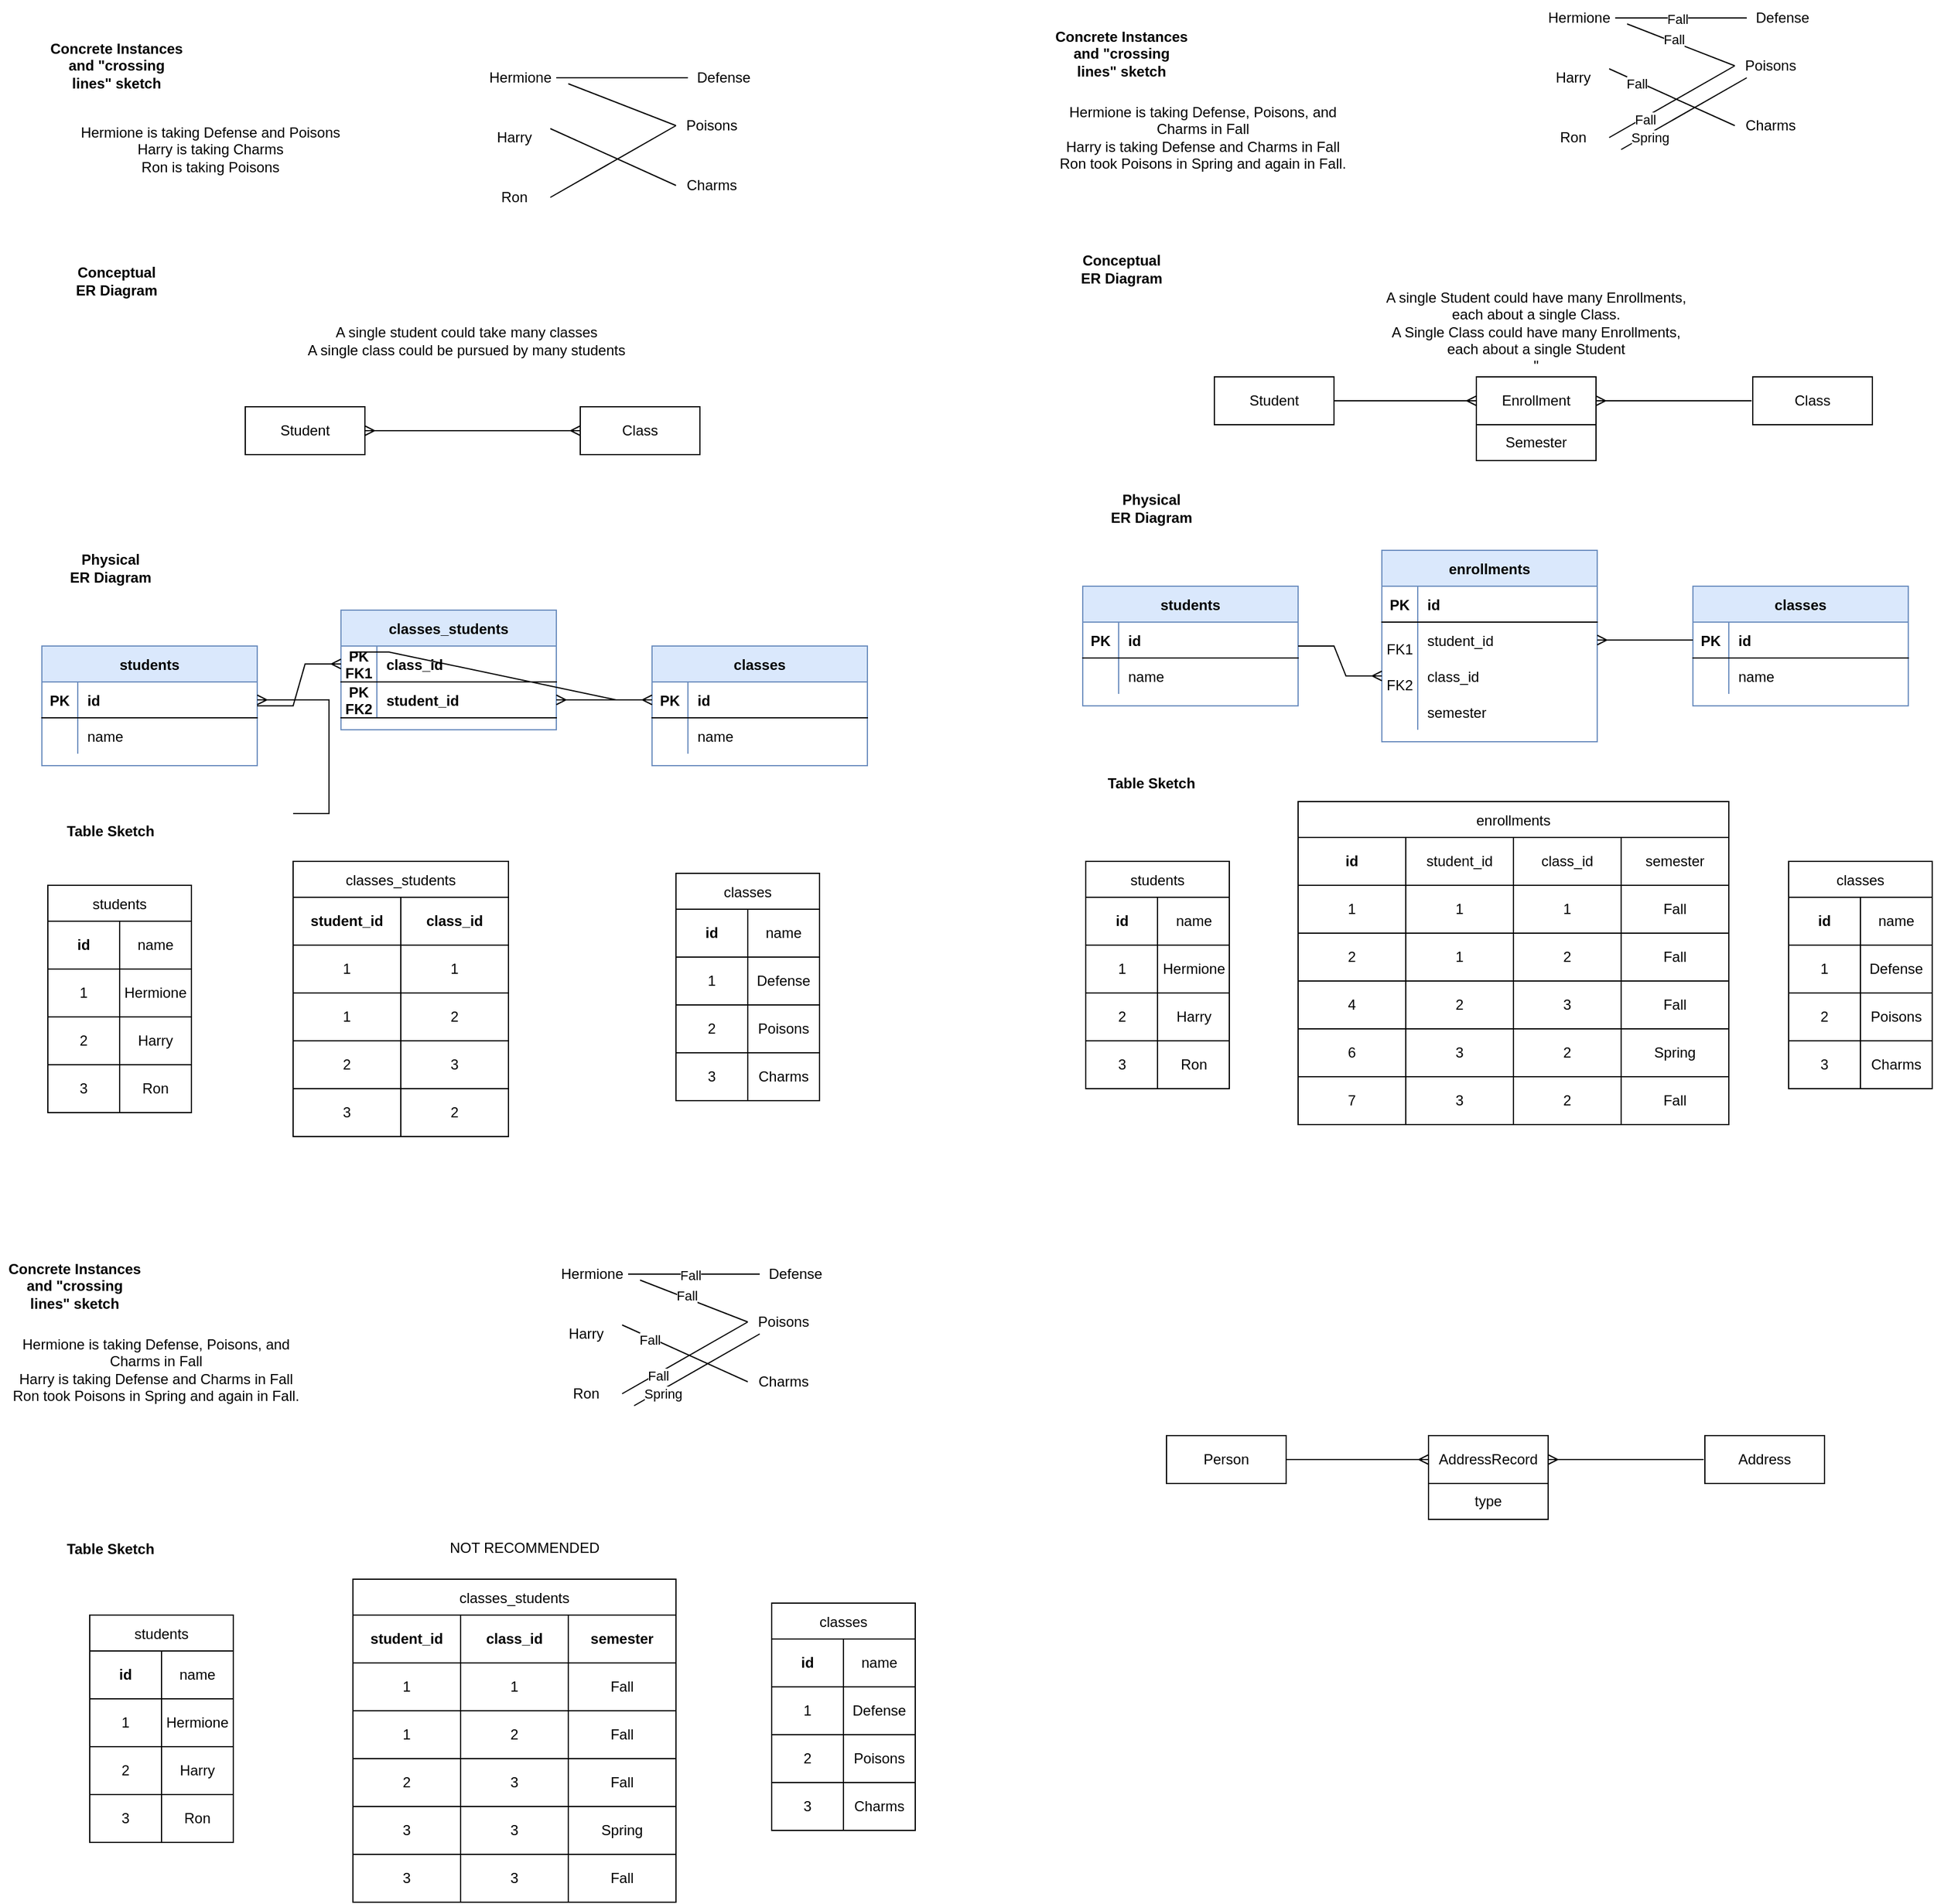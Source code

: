<mxfile version="20.4.0" type="device"><diagram id="R2lEEEUBdFMjLlhIrx00" name="Page-1"><mxGraphModel dx="2755" dy="1540" grid="1" gridSize="10" guides="1" tooltips="1" connect="1" arrows="1" fold="1" page="1" pageScale="1" pageWidth="850" pageHeight="1100" math="0" shadow="0" extFonts="Permanent Marker^https://fonts.googleapis.com/css?family=Permanent+Marker"><root><mxCell id="0"/><mxCell id="1" parent="0"/><mxCell id="ItAvpHH_RHoH9dyeuU5u-58" value="classes_students" style="shape=table;startSize=30;container=1;collapsible=1;childLayout=tableLayout;fixedRows=1;rowLines=0;fontStyle=1;align=center;resizeLast=1;fillColor=#dae8fc;strokeColor=#6c8ebf;" parent="1" vertex="1"><mxGeometry x="320" y="590" width="180" height="100" as="geometry"/></mxCell><mxCell id="ItAvpHH_RHoH9dyeuU5u-59" value="" style="shape=tableRow;horizontal=0;startSize=0;swimlaneHead=0;swimlaneBody=0;fillColor=none;collapsible=0;dropTarget=0;points=[[0,0.5],[1,0.5]];portConstraint=eastwest;top=0;left=0;right=0;bottom=1;" parent="ItAvpHH_RHoH9dyeuU5u-58" vertex="1"><mxGeometry y="30" width="180" height="30" as="geometry"/></mxCell><mxCell id="ItAvpHH_RHoH9dyeuU5u-60" value="PK&#xA;FK1" style="shape=partialRectangle;connectable=0;fillColor=none;top=0;left=0;bottom=0;right=0;fontStyle=1;overflow=hidden;" parent="ItAvpHH_RHoH9dyeuU5u-59" vertex="1"><mxGeometry width="30" height="30" as="geometry"><mxRectangle width="30" height="30" as="alternateBounds"/></mxGeometry></mxCell><mxCell id="ItAvpHH_RHoH9dyeuU5u-61" value="class_id" style="shape=partialRectangle;connectable=0;fillColor=none;top=0;left=0;bottom=0;right=0;align=left;spacingLeft=6;fontStyle=1;overflow=hidden;" parent="ItAvpHH_RHoH9dyeuU5u-59" vertex="1"><mxGeometry x="30" width="150" height="30" as="geometry"><mxRectangle width="150" height="30" as="alternateBounds"/></mxGeometry></mxCell><mxCell id="fiHRi5qlY6WQzK_C-6VY-2" value="" style="shape=tableRow;horizontal=0;startSize=0;swimlaneHead=0;swimlaneBody=0;fillColor=none;collapsible=0;dropTarget=0;points=[[0,0.5],[1,0.5]];portConstraint=eastwest;top=0;left=0;right=0;bottom=1;" vertex="1" parent="ItAvpHH_RHoH9dyeuU5u-58"><mxGeometry y="60" width="180" height="30" as="geometry"/></mxCell><mxCell id="fiHRi5qlY6WQzK_C-6VY-3" value="PK&#xA;FK2&#xA;" style="shape=partialRectangle;connectable=0;fillColor=none;top=0;left=0;bottom=0;right=0;fontStyle=1;overflow=hidden;" vertex="1" parent="fiHRi5qlY6WQzK_C-6VY-2"><mxGeometry width="30" height="30" as="geometry"><mxRectangle width="30" height="30" as="alternateBounds"/></mxGeometry></mxCell><mxCell id="fiHRi5qlY6WQzK_C-6VY-4" value="student_id" style="shape=partialRectangle;connectable=0;fillColor=none;top=0;left=0;bottom=0;right=0;align=left;spacingLeft=6;fontStyle=1;overflow=hidden;strokeColor=none;" vertex="1" parent="fiHRi5qlY6WQzK_C-6VY-2"><mxGeometry x="30" width="150" height="30" as="geometry"><mxRectangle width="150" height="30" as="alternateBounds"/></mxGeometry></mxCell><mxCell id="ItAvpHH_RHoH9dyeuU5u-77" value="students" style="shape=table;startSize=30;container=1;collapsible=1;childLayout=tableLayout;fixedRows=1;rowLines=0;fontStyle=1;align=center;resizeLast=1;fillColor=#dae8fc;strokeColor=#6c8ebf;" parent="1" vertex="1"><mxGeometry x="70" y="620" width="180" height="100" as="geometry"/></mxCell><mxCell id="ItAvpHH_RHoH9dyeuU5u-78" value="" style="shape=tableRow;horizontal=0;startSize=0;swimlaneHead=0;swimlaneBody=0;fillColor=none;collapsible=0;dropTarget=0;points=[[0,0.5],[1,0.5]];portConstraint=eastwest;top=0;left=0;right=0;bottom=1;" parent="ItAvpHH_RHoH9dyeuU5u-77" vertex="1"><mxGeometry y="30" width="180" height="30" as="geometry"/></mxCell><mxCell id="ItAvpHH_RHoH9dyeuU5u-79" value="PK" style="shape=partialRectangle;connectable=0;fillColor=none;top=0;left=0;bottom=0;right=0;fontStyle=1;overflow=hidden;" parent="ItAvpHH_RHoH9dyeuU5u-78" vertex="1"><mxGeometry width="30" height="30" as="geometry"><mxRectangle width="30" height="30" as="alternateBounds"/></mxGeometry></mxCell><mxCell id="ItAvpHH_RHoH9dyeuU5u-80" value="id" style="shape=partialRectangle;connectable=0;fillColor=none;top=0;left=0;bottom=0;right=0;align=left;spacingLeft=6;fontStyle=1;overflow=hidden;" parent="ItAvpHH_RHoH9dyeuU5u-78" vertex="1"><mxGeometry x="30" width="150" height="30" as="geometry"><mxRectangle width="150" height="30" as="alternateBounds"/></mxGeometry></mxCell><mxCell id="ItAvpHH_RHoH9dyeuU5u-81" value="" style="shape=tableRow;horizontal=0;startSize=0;swimlaneHead=0;swimlaneBody=0;fillColor=none;collapsible=0;dropTarget=0;points=[[0,0.5],[1,0.5]];portConstraint=eastwest;top=0;left=0;right=0;bottom=0;" parent="ItAvpHH_RHoH9dyeuU5u-77" vertex="1"><mxGeometry y="60" width="180" height="30" as="geometry"/></mxCell><mxCell id="ItAvpHH_RHoH9dyeuU5u-82" value="" style="shape=partialRectangle;connectable=0;fillColor=none;top=0;left=0;bottom=0;right=0;editable=1;overflow=hidden;" parent="ItAvpHH_RHoH9dyeuU5u-81" vertex="1"><mxGeometry width="30" height="30" as="geometry"><mxRectangle width="30" height="30" as="alternateBounds"/></mxGeometry></mxCell><mxCell id="ItAvpHH_RHoH9dyeuU5u-83" value="name" style="shape=partialRectangle;connectable=0;fillColor=none;top=0;left=0;bottom=0;right=0;align=left;spacingLeft=6;overflow=hidden;" parent="ItAvpHH_RHoH9dyeuU5u-81" vertex="1"><mxGeometry x="30" width="150" height="30" as="geometry"><mxRectangle width="150" height="30" as="alternateBounds"/></mxGeometry></mxCell><mxCell id="ItAvpHH_RHoH9dyeuU5u-90" value="classes" style="shape=table;startSize=30;container=1;collapsible=1;childLayout=tableLayout;fixedRows=1;rowLines=0;fontStyle=1;align=center;resizeLast=1;fillColor=#dae8fc;strokeColor=#6c8ebf;" parent="1" vertex="1"><mxGeometry x="580" y="620" width="180" height="100" as="geometry"/></mxCell><mxCell id="ItAvpHH_RHoH9dyeuU5u-91" value="" style="shape=tableRow;horizontal=0;startSize=0;swimlaneHead=0;swimlaneBody=0;fillColor=none;collapsible=0;dropTarget=0;points=[[0,0.5],[1,0.5]];portConstraint=eastwest;top=0;left=0;right=0;bottom=1;" parent="ItAvpHH_RHoH9dyeuU5u-90" vertex="1"><mxGeometry y="30" width="180" height="30" as="geometry"/></mxCell><mxCell id="ItAvpHH_RHoH9dyeuU5u-92" value="PK" style="shape=partialRectangle;connectable=0;fillColor=none;top=0;left=0;bottom=0;right=0;fontStyle=1;overflow=hidden;" parent="ItAvpHH_RHoH9dyeuU5u-91" vertex="1"><mxGeometry width="30" height="30" as="geometry"><mxRectangle width="30" height="30" as="alternateBounds"/></mxGeometry></mxCell><mxCell id="ItAvpHH_RHoH9dyeuU5u-93" value="id" style="shape=partialRectangle;connectable=0;fillColor=none;top=0;left=0;bottom=0;right=0;align=left;spacingLeft=6;fontStyle=1;overflow=hidden;" parent="ItAvpHH_RHoH9dyeuU5u-91" vertex="1"><mxGeometry x="30" width="150" height="30" as="geometry"><mxRectangle width="150" height="30" as="alternateBounds"/></mxGeometry></mxCell><mxCell id="ItAvpHH_RHoH9dyeuU5u-94" value="" style="shape=tableRow;horizontal=0;startSize=0;swimlaneHead=0;swimlaneBody=0;fillColor=none;collapsible=0;dropTarget=0;points=[[0,0.5],[1,0.5]];portConstraint=eastwest;top=0;left=0;right=0;bottom=0;" parent="ItAvpHH_RHoH9dyeuU5u-90" vertex="1"><mxGeometry y="60" width="180" height="30" as="geometry"/></mxCell><mxCell id="ItAvpHH_RHoH9dyeuU5u-95" value="" style="shape=partialRectangle;connectable=0;fillColor=none;top=0;left=0;bottom=0;right=0;editable=1;overflow=hidden;" parent="ItAvpHH_RHoH9dyeuU5u-94" vertex="1"><mxGeometry width="30" height="30" as="geometry"><mxRectangle width="30" height="30" as="alternateBounds"/></mxGeometry></mxCell><mxCell id="ItAvpHH_RHoH9dyeuU5u-96" value="name" style="shape=partialRectangle;connectable=0;fillColor=none;top=0;left=0;bottom=0;right=0;align=left;spacingLeft=6;overflow=hidden;" parent="ItAvpHH_RHoH9dyeuU5u-94" vertex="1"><mxGeometry x="30" width="150" height="30" as="geometry"><mxRectangle width="150" height="30" as="alternateBounds"/></mxGeometry></mxCell><mxCell id="ItAvpHH_RHoH9dyeuU5u-110" value="" style="edgeStyle=entityRelationEdgeStyle;fontSize=12;html=1;endArrow=ERmany;rounded=0;exitX=0;exitY=0.5;exitDx=0;exitDy=0;entryX=1;entryY=0.5;entryDx=0;entryDy=0;" parent="1" source="ItAvpHH_RHoH9dyeuU5u-68" target="ItAvpHH_RHoH9dyeuU5u-78" edge="1"><mxGeometry width="100" height="100" relative="1" as="geometry"><mxPoint x="280" y="760" as="sourcePoint"/><mxPoint x="380" y="660" as="targetPoint"/></mxGeometry></mxCell><mxCell id="ItAvpHH_RHoH9dyeuU5u-111" value="" style="edgeStyle=entityRelationEdgeStyle;fontSize=12;html=1;endArrow=ERmany;rounded=0;exitX=1;exitY=0.5;exitDx=0;exitDy=0;entryX=0;entryY=0.5;entryDx=0;entryDy=0;" parent="1" source="ItAvpHH_RHoH9dyeuU5u-65" target="ItAvpHH_RHoH9dyeuU5u-91" edge="1"><mxGeometry width="100" height="100" relative="1" as="geometry"><mxPoint x="330" y="625" as="sourcePoint"/><mxPoint x="260" y="675" as="targetPoint"/></mxGeometry></mxCell><mxCell id="ItAvpHH_RHoH9dyeuU5u-169" value="&lt;div&gt;A single student could take many classes&lt;br&gt;&lt;/div&gt;&lt;div&gt;A single class could be pursued by many students&lt;/div&gt;" style="text;html=1;strokeColor=none;fillColor=none;align=center;verticalAlign=middle;whiteSpace=wrap;rounded=0;" parent="1" vertex="1"><mxGeometry x="285" y="350" width="280" height="30" as="geometry"/></mxCell><mxCell id="ItAvpHH_RHoH9dyeuU5u-181" value="classes_students" style="shape=table;startSize=30;container=1;collapsible=0;childLayout=tableLayout;" parent="1" vertex="1"><mxGeometry x="280" y="800" width="180" height="230" as="geometry"/></mxCell><mxCell id="ItAvpHH_RHoH9dyeuU5u-182" value="" style="shape=tableRow;horizontal=0;startSize=0;swimlaneHead=0;swimlaneBody=0;top=0;left=0;bottom=0;right=0;collapsible=0;dropTarget=0;fillColor=none;points=[[0,0.5],[1,0.5]];portConstraint=eastwest;" parent="ItAvpHH_RHoH9dyeuU5u-181" vertex="1"><mxGeometry y="30" width="180" height="40" as="geometry"/></mxCell><mxCell id="ItAvpHH_RHoH9dyeuU5u-183" value="student_id" style="shape=partialRectangle;html=1;whiteSpace=wrap;connectable=0;overflow=hidden;fillColor=none;top=0;left=0;bottom=0;right=0;pointerEvents=1;fontStyle=1" parent="ItAvpHH_RHoH9dyeuU5u-182" vertex="1"><mxGeometry width="90" height="40" as="geometry"><mxRectangle width="90" height="40" as="alternateBounds"/></mxGeometry></mxCell><mxCell id="ItAvpHH_RHoH9dyeuU5u-184" value="class_id" style="shape=partialRectangle;html=1;whiteSpace=wrap;connectable=0;overflow=hidden;fillColor=none;top=0;left=0;bottom=0;right=0;pointerEvents=1;fontStyle=1" parent="ItAvpHH_RHoH9dyeuU5u-182" vertex="1"><mxGeometry x="90" width="90" height="40" as="geometry"><mxRectangle width="90" height="40" as="alternateBounds"/></mxGeometry></mxCell><mxCell id="ItAvpHH_RHoH9dyeuU5u-187" value="" style="shape=tableRow;horizontal=0;startSize=0;swimlaneHead=0;swimlaneBody=0;top=0;left=0;bottom=0;right=0;collapsible=0;dropTarget=0;fillColor=none;points=[[0,0.5],[1,0.5]];portConstraint=eastwest;" parent="ItAvpHH_RHoH9dyeuU5u-181" vertex="1"><mxGeometry y="70" width="180" height="40" as="geometry"/></mxCell><mxCell id="ItAvpHH_RHoH9dyeuU5u-188" value="1" style="shape=partialRectangle;html=1;whiteSpace=wrap;connectable=0;overflow=hidden;fillColor=none;top=0;left=0;bottom=0;right=0;pointerEvents=1;" parent="ItAvpHH_RHoH9dyeuU5u-187" vertex="1"><mxGeometry width="90" height="40" as="geometry"><mxRectangle width="90" height="40" as="alternateBounds"/></mxGeometry></mxCell><mxCell id="ItAvpHH_RHoH9dyeuU5u-189" value="1" style="shape=partialRectangle;html=1;whiteSpace=wrap;connectable=0;overflow=hidden;fillColor=none;top=0;left=0;bottom=0;right=0;pointerEvents=1;" parent="ItAvpHH_RHoH9dyeuU5u-187" vertex="1"><mxGeometry x="90" width="90" height="40" as="geometry"><mxRectangle width="90" height="40" as="alternateBounds"/></mxGeometry></mxCell><mxCell id="ItAvpHH_RHoH9dyeuU5u-192" value="" style="shape=tableRow;horizontal=0;startSize=0;swimlaneHead=0;swimlaneBody=0;top=0;left=0;bottom=0;right=0;collapsible=0;dropTarget=0;fillColor=none;points=[[0,0.5],[1,0.5]];portConstraint=eastwest;" parent="ItAvpHH_RHoH9dyeuU5u-181" vertex="1"><mxGeometry y="110" width="180" height="40" as="geometry"/></mxCell><mxCell id="ItAvpHH_RHoH9dyeuU5u-193" value="1" style="shape=partialRectangle;html=1;whiteSpace=wrap;connectable=0;overflow=hidden;fillColor=none;top=0;left=0;bottom=0;right=0;pointerEvents=1;" parent="ItAvpHH_RHoH9dyeuU5u-192" vertex="1"><mxGeometry width="90" height="40" as="geometry"><mxRectangle width="90" height="40" as="alternateBounds"/></mxGeometry></mxCell><mxCell id="ItAvpHH_RHoH9dyeuU5u-194" value="2" style="shape=partialRectangle;html=1;whiteSpace=wrap;connectable=0;overflow=hidden;fillColor=none;top=0;left=0;bottom=0;right=0;pointerEvents=1;" parent="ItAvpHH_RHoH9dyeuU5u-192" vertex="1"><mxGeometry x="90" width="90" height="40" as="geometry"><mxRectangle width="90" height="40" as="alternateBounds"/></mxGeometry></mxCell><mxCell id="ItAvpHH_RHoH9dyeuU5u-202" style="shape=tableRow;horizontal=0;startSize=0;swimlaneHead=0;swimlaneBody=0;top=0;left=0;bottom=0;right=0;collapsible=0;dropTarget=0;fillColor=none;points=[[0,0.5],[1,0.5]];portConstraint=eastwest;" parent="ItAvpHH_RHoH9dyeuU5u-181" vertex="1"><mxGeometry y="150" width="180" height="40" as="geometry"/></mxCell><mxCell id="ItAvpHH_RHoH9dyeuU5u-203" value="2" style="shape=partialRectangle;html=1;whiteSpace=wrap;connectable=0;overflow=hidden;fillColor=none;top=0;left=0;bottom=0;right=0;pointerEvents=1;" parent="ItAvpHH_RHoH9dyeuU5u-202" vertex="1"><mxGeometry width="90" height="40" as="geometry"><mxRectangle width="90" height="40" as="alternateBounds"/></mxGeometry></mxCell><mxCell id="ItAvpHH_RHoH9dyeuU5u-204" value="3" style="shape=partialRectangle;html=1;whiteSpace=wrap;connectable=0;overflow=hidden;fillColor=none;top=0;left=0;bottom=0;right=0;pointerEvents=1;" parent="ItAvpHH_RHoH9dyeuU5u-202" vertex="1"><mxGeometry x="90" width="90" height="40" as="geometry"><mxRectangle width="90" height="40" as="alternateBounds"/></mxGeometry></mxCell><mxCell id="ItAvpHH_RHoH9dyeuU5u-197" style="shape=tableRow;horizontal=0;startSize=0;swimlaneHead=0;swimlaneBody=0;top=0;left=0;bottom=0;right=0;collapsible=0;dropTarget=0;fillColor=none;points=[[0,0.5],[1,0.5]];portConstraint=eastwest;" parent="ItAvpHH_RHoH9dyeuU5u-181" vertex="1"><mxGeometry y="190" width="180" height="40" as="geometry"/></mxCell><mxCell id="ItAvpHH_RHoH9dyeuU5u-198" value="3" style="shape=partialRectangle;html=1;whiteSpace=wrap;connectable=0;overflow=hidden;fillColor=none;top=0;left=0;bottom=0;right=0;pointerEvents=1;" parent="ItAvpHH_RHoH9dyeuU5u-197" vertex="1"><mxGeometry width="90" height="40" as="geometry"><mxRectangle width="90" height="40" as="alternateBounds"/></mxGeometry></mxCell><mxCell id="ItAvpHH_RHoH9dyeuU5u-199" value="2" style="shape=partialRectangle;html=1;whiteSpace=wrap;connectable=0;overflow=hidden;fillColor=none;top=0;left=0;bottom=0;right=0;pointerEvents=1;" parent="ItAvpHH_RHoH9dyeuU5u-197" vertex="1"><mxGeometry x="90" width="90" height="40" as="geometry"><mxRectangle width="90" height="40" as="alternateBounds"/></mxGeometry></mxCell><mxCell id="ItAvpHH_RHoH9dyeuU5u-207" value="Student" style="whiteSpace=wrap;html=1;align=center;" parent="1" vertex="1"><mxGeometry x="240" y="420" width="100" height="40" as="geometry"/></mxCell><mxCell id="ItAvpHH_RHoH9dyeuU5u-208" value="Class" style="whiteSpace=wrap;html=1;align=center;" parent="1" vertex="1"><mxGeometry x="520" y="420" width="100" height="40" as="geometry"/></mxCell><mxCell id="ItAvpHH_RHoH9dyeuU5u-213" value="&lt;div&gt;Physical &lt;br&gt;&lt;/div&gt;&lt;div&gt;ER Diagram&lt;/div&gt;" style="text;html=1;strokeColor=none;fillColor=none;align=center;verticalAlign=middle;whiteSpace=wrap;rounded=0;fontStyle=1" parent="1" vertex="1"><mxGeometry x="70" y="540" width="115" height="30" as="geometry"/></mxCell><mxCell id="ItAvpHH_RHoH9dyeuU5u-214" value="Conceptual&lt;br&gt; ER Diagram" style="text;html=1;strokeColor=none;fillColor=none;align=center;verticalAlign=middle;whiteSpace=wrap;rounded=0;fontStyle=1" parent="1" vertex="1"><mxGeometry x="75" y="300" width="115" height="30" as="geometry"/></mxCell><mxCell id="ItAvpHH_RHoH9dyeuU5u-219" value="Table Sketch" style="text;html=1;strokeColor=none;fillColor=none;align=center;verticalAlign=middle;whiteSpace=wrap;rounded=0;fontStyle=1" parent="1" vertex="1"><mxGeometry x="70" y="760" width="115" height="30" as="geometry"/></mxCell><mxCell id="ItAvpHH_RHoH9dyeuU5u-220" value="Concrete Instances and &quot;crossing lines&quot; sketch" style="text;html=1;strokeColor=none;fillColor=none;align=center;verticalAlign=middle;whiteSpace=wrap;rounded=0;fontStyle=1" parent="1" vertex="1"><mxGeometry x="75" y="120" width="115" height="30" as="geometry"/></mxCell><mxCell id="fiHRi5qlY6WQzK_C-6VY-47" value="Hermione is taking Defense and Poisons&lt;br&gt;&lt;div&gt;Harry is taking Charms&lt;/div&gt;&lt;div&gt;Ron is taking Poisons&lt;br&gt;&lt;/div&gt;" style="text;html=1;strokeColor=none;fillColor=none;align=center;verticalAlign=middle;whiteSpace=wrap;rounded=0;" vertex="1" parent="1"><mxGeometry x="91" y="190" width="240" height="30" as="geometry"/></mxCell><mxCell id="fiHRi5qlY6WQzK_C-6VY-48" value="Hermione" style="text;html=1;strokeColor=none;fillColor=none;align=center;verticalAlign=middle;whiteSpace=wrap;rounded=0;" vertex="1" parent="1"><mxGeometry x="440" y="130" width="60" height="30" as="geometry"/></mxCell><mxCell id="fiHRi5qlY6WQzK_C-6VY-51" value="Charms" style="text;html=1;strokeColor=none;fillColor=none;align=center;verticalAlign=middle;whiteSpace=wrap;rounded=0;" vertex="1" parent="1"><mxGeometry x="600" y="220" width="60" height="30" as="geometry"/></mxCell><mxCell id="fiHRi5qlY6WQzK_C-6VY-49" value="Ron" style="text;html=1;strokeColor=none;fillColor=none;align=center;verticalAlign=middle;whiteSpace=wrap;rounded=0;" vertex="1" parent="1"><mxGeometry x="435" y="230" width="60" height="30" as="geometry"/></mxCell><mxCell id="fiHRi5qlY6WQzK_C-6VY-50" value="Harry" style="text;html=1;strokeColor=none;fillColor=none;align=center;verticalAlign=middle;whiteSpace=wrap;rounded=0;" vertex="1" parent="1"><mxGeometry x="435" y="180" width="60" height="30" as="geometry"/></mxCell><mxCell id="fiHRi5qlY6WQzK_C-6VY-52" value="Poisons" style="text;html=1;strokeColor=none;fillColor=none;align=center;verticalAlign=middle;whiteSpace=wrap;rounded=0;" vertex="1" parent="1"><mxGeometry x="600" y="170" width="60" height="30" as="geometry"/></mxCell><mxCell id="fiHRi5qlY6WQzK_C-6VY-53" value="Defense" style="text;html=1;strokeColor=none;fillColor=none;align=center;verticalAlign=middle;whiteSpace=wrap;rounded=0;" vertex="1" parent="1"><mxGeometry x="610" y="130" width="60" height="30" as="geometry"/></mxCell><mxCell id="fiHRi5qlY6WQzK_C-6VY-54" value="" style="endArrow=none;html=1;rounded=0;entryX=1;entryY=0.5;entryDx=0;entryDy=0;exitX=0;exitY=0.5;exitDx=0;exitDy=0;" edge="1" parent="1" source="fiHRi5qlY6WQzK_C-6VY-53" target="fiHRi5qlY6WQzK_C-6VY-48"><mxGeometry width="50" height="50" relative="1" as="geometry"><mxPoint x="400" y="320" as="sourcePoint"/><mxPoint x="450" y="270" as="targetPoint"/></mxGeometry></mxCell><mxCell id="fiHRi5qlY6WQzK_C-6VY-55" value="" style="endArrow=none;html=1;rounded=0;exitX=0;exitY=0.5;exitDx=0;exitDy=0;" edge="1" parent="1" source="fiHRi5qlY6WQzK_C-6VY-52"><mxGeometry width="50" height="50" relative="1" as="geometry"><mxPoint x="590" y="220" as="sourcePoint"/><mxPoint x="510" y="150" as="targetPoint"/></mxGeometry></mxCell><mxCell id="fiHRi5qlY6WQzK_C-6VY-57" value="" style="endArrow=none;html=1;rounded=0;exitX=0;exitY=0.5;exitDx=0;exitDy=0;entryX=1;entryY=0.5;entryDx=0;entryDy=0;" edge="1" parent="1" source="fiHRi5qlY6WQzK_C-6VY-52" target="fiHRi5qlY6WQzK_C-6VY-49"><mxGeometry width="50" height="50" relative="1" as="geometry"><mxPoint x="610" y="195" as="sourcePoint"/><mxPoint x="510" y="233.462" as="targetPoint"/></mxGeometry></mxCell><mxCell id="fiHRi5qlY6WQzK_C-6VY-60" value="" style="edgeStyle=entityRelationEdgeStyle;fontSize=12;html=1;endArrow=ERmany;rounded=0;exitX=1;exitY=0.5;exitDx=0;exitDy=0;entryX=0;entryY=0.5;entryDx=0;entryDy=0;" edge="1" parent="1" source="ItAvpHH_RHoH9dyeuU5u-77" target="ItAvpHH_RHoH9dyeuU5u-59"><mxGeometry width="100" height="100" relative="1" as="geometry"><mxPoint x="370" y="750" as="sourcePoint"/><mxPoint x="470" y="650" as="targetPoint"/></mxGeometry></mxCell><mxCell id="fiHRi5qlY6WQzK_C-6VY-61" value="" style="edgeStyle=entityRelationEdgeStyle;fontSize=12;html=1;endArrow=ERmany;rounded=0;exitX=0;exitY=0.5;exitDx=0;exitDy=0;" edge="1" parent="1" source="ItAvpHH_RHoH9dyeuU5u-91" target="fiHRi5qlY6WQzK_C-6VY-2"><mxGeometry width="100" height="100" relative="1" as="geometry"><mxPoint x="260" y="680" as="sourcePoint"/><mxPoint x="330" y="645" as="targetPoint"/></mxGeometry></mxCell><mxCell id="fiHRi5qlY6WQzK_C-6VY-64" value="" style="endArrow=none;html=1;rounded=0;exitX=0;exitY=0.5;exitDx=0;exitDy=0;entryX=1;entryY=0.25;entryDx=0;entryDy=0;" edge="1" parent="1" source="fiHRi5qlY6WQzK_C-6VY-51" target="fiHRi5qlY6WQzK_C-6VY-50"><mxGeometry width="50" height="50" relative="1" as="geometry"><mxPoint x="610" y="195" as="sourcePoint"/><mxPoint x="520" y="195" as="targetPoint"/></mxGeometry></mxCell><mxCell id="fiHRi5qlY6WQzK_C-6VY-66" value="enrollments" style="shape=table;startSize=30;container=1;collapsible=1;childLayout=tableLayout;fixedRows=1;rowLines=0;fontStyle=1;align=center;resizeLast=1;fillColor=#dae8fc;strokeColor=#6c8ebf;" vertex="1" parent="1"><mxGeometry x="1190" y="540" width="180" height="160" as="geometry"/></mxCell><mxCell id="fiHRi5qlY6WQzK_C-6VY-67" value="" style="shape=tableRow;horizontal=0;startSize=0;swimlaneHead=0;swimlaneBody=0;fillColor=none;collapsible=0;dropTarget=0;points=[[0,0.5],[1,0.5]];portConstraint=eastwest;top=0;left=0;right=0;bottom=1;" vertex="1" parent="fiHRi5qlY6WQzK_C-6VY-66"><mxGeometry y="30" width="180" height="30" as="geometry"/></mxCell><mxCell id="fiHRi5qlY6WQzK_C-6VY-68" value="PK" style="shape=partialRectangle;connectable=0;fillColor=none;top=0;left=0;bottom=0;right=0;fontStyle=1;overflow=hidden;" vertex="1" parent="fiHRi5qlY6WQzK_C-6VY-67"><mxGeometry width="30" height="30" as="geometry"><mxRectangle width="30" height="30" as="alternateBounds"/></mxGeometry></mxCell><mxCell id="fiHRi5qlY6WQzK_C-6VY-69" value="id" style="shape=partialRectangle;connectable=0;fillColor=none;top=0;left=0;bottom=0;right=0;align=left;spacingLeft=6;fontStyle=1;overflow=hidden;" vertex="1" parent="fiHRi5qlY6WQzK_C-6VY-67"><mxGeometry x="30" width="150" height="30" as="geometry"><mxRectangle width="150" height="30" as="alternateBounds"/></mxGeometry></mxCell><mxCell id="fiHRi5qlY6WQzK_C-6VY-70" value="" style="shape=tableRow;horizontal=0;startSize=0;swimlaneHead=0;swimlaneBody=0;fillColor=none;collapsible=0;dropTarget=0;points=[[0,0.5],[1,0.5]];portConstraint=eastwest;top=0;left=0;right=0;bottom=1;strokeColor=none;" vertex="1" parent="fiHRi5qlY6WQzK_C-6VY-66"><mxGeometry y="60" width="180" height="30" as="geometry"/></mxCell><mxCell id="fiHRi5qlY6WQzK_C-6VY-71" value="&#xA;FK1&#xA;" style="shape=partialRectangle;connectable=0;fillColor=none;top=0;left=0;bottom=0;right=0;fontStyle=0;overflow=hidden;" vertex="1" parent="fiHRi5qlY6WQzK_C-6VY-70"><mxGeometry width="30" height="30" as="geometry"><mxRectangle width="30" height="30" as="alternateBounds"/></mxGeometry></mxCell><mxCell id="fiHRi5qlY6WQzK_C-6VY-72" value="student_id" style="shape=partialRectangle;connectable=0;fillColor=none;top=0;left=0;bottom=0;right=0;align=left;spacingLeft=6;fontStyle=0;overflow=hidden;strokeColor=none;" vertex="1" parent="fiHRi5qlY6WQzK_C-6VY-70"><mxGeometry x="30" width="150" height="30" as="geometry"><mxRectangle width="150" height="30" as="alternateBounds"/></mxGeometry></mxCell><mxCell id="fiHRi5qlY6WQzK_C-6VY-171" value="" style="shape=tableRow;horizontal=0;startSize=0;swimlaneHead=0;swimlaneBody=0;fillColor=none;collapsible=0;dropTarget=0;points=[[0,0.5],[1,0.5]];portConstraint=eastwest;top=0;left=0;right=0;bottom=1;strokeColor=none;" vertex="1" parent="fiHRi5qlY6WQzK_C-6VY-66"><mxGeometry y="90" width="180" height="30" as="geometry"/></mxCell><mxCell id="fiHRi5qlY6WQzK_C-6VY-172" value="&#xA;FK2&#xA;" style="shape=partialRectangle;connectable=0;fillColor=none;top=0;left=0;bottom=0;right=0;fontStyle=0;overflow=hidden;" vertex="1" parent="fiHRi5qlY6WQzK_C-6VY-171"><mxGeometry width="30" height="30" as="geometry"><mxRectangle width="30" height="30" as="alternateBounds"/></mxGeometry></mxCell><mxCell id="fiHRi5qlY6WQzK_C-6VY-173" value="class_id" style="shape=partialRectangle;connectable=0;fillColor=none;top=0;left=0;bottom=0;right=0;align=left;spacingLeft=6;fontStyle=0;overflow=hidden;strokeColor=none;" vertex="1" parent="fiHRi5qlY6WQzK_C-6VY-171"><mxGeometry x="30" width="150" height="30" as="geometry"><mxRectangle width="150" height="30" as="alternateBounds"/></mxGeometry></mxCell><mxCell id="fiHRi5qlY6WQzK_C-6VY-174" value="" style="shape=tableRow;horizontal=0;startSize=0;swimlaneHead=0;swimlaneBody=0;fillColor=none;collapsible=0;dropTarget=0;points=[[0,0.5],[1,0.5]];portConstraint=eastwest;top=0;left=0;right=0;bottom=1;strokeColor=none;" vertex="1" parent="fiHRi5qlY6WQzK_C-6VY-66"><mxGeometry y="120" width="180" height="30" as="geometry"/></mxCell><mxCell id="fiHRi5qlY6WQzK_C-6VY-175" value="" style="shape=partialRectangle;connectable=0;fillColor=none;top=0;left=0;bottom=0;right=0;fontStyle=1;overflow=hidden;strokeColor=default;" vertex="1" parent="fiHRi5qlY6WQzK_C-6VY-174"><mxGeometry width="30" height="30" as="geometry"><mxRectangle width="30" height="30" as="alternateBounds"/></mxGeometry></mxCell><mxCell id="fiHRi5qlY6WQzK_C-6VY-176" value="semester" style="shape=partialRectangle;connectable=0;fillColor=none;top=0;left=0;bottom=0;right=0;align=left;spacingLeft=6;fontStyle=0;overflow=hidden;strokeColor=none;" vertex="1" parent="fiHRi5qlY6WQzK_C-6VY-174"><mxGeometry x="30" width="150" height="30" as="geometry"><mxRectangle width="150" height="30" as="alternateBounds"/></mxGeometry></mxCell><mxCell id="fiHRi5qlY6WQzK_C-6VY-73" value="students" style="shape=table;startSize=30;container=1;collapsible=1;childLayout=tableLayout;fixedRows=1;rowLines=0;fontStyle=1;align=center;resizeLast=1;fillColor=#dae8fc;strokeColor=#6c8ebf;" vertex="1" parent="1"><mxGeometry x="940" y="570" width="180" height="100" as="geometry"/></mxCell><mxCell id="fiHRi5qlY6WQzK_C-6VY-74" value="" style="shape=tableRow;horizontal=0;startSize=0;swimlaneHead=0;swimlaneBody=0;fillColor=none;collapsible=0;dropTarget=0;points=[[0,0.5],[1,0.5]];portConstraint=eastwest;top=0;left=0;right=0;bottom=1;" vertex="1" parent="fiHRi5qlY6WQzK_C-6VY-73"><mxGeometry y="30" width="180" height="30" as="geometry"/></mxCell><mxCell id="fiHRi5qlY6WQzK_C-6VY-75" value="PK" style="shape=partialRectangle;connectable=0;fillColor=none;top=0;left=0;bottom=0;right=0;fontStyle=1;overflow=hidden;" vertex="1" parent="fiHRi5qlY6WQzK_C-6VY-74"><mxGeometry width="30" height="30" as="geometry"><mxRectangle width="30" height="30" as="alternateBounds"/></mxGeometry></mxCell><mxCell id="fiHRi5qlY6WQzK_C-6VY-76" value="id" style="shape=partialRectangle;connectable=0;fillColor=none;top=0;left=0;bottom=0;right=0;align=left;spacingLeft=6;fontStyle=1;overflow=hidden;" vertex="1" parent="fiHRi5qlY6WQzK_C-6VY-74"><mxGeometry x="30" width="150" height="30" as="geometry"><mxRectangle width="150" height="30" as="alternateBounds"/></mxGeometry></mxCell><mxCell id="fiHRi5qlY6WQzK_C-6VY-77" value="" style="shape=tableRow;horizontal=0;startSize=0;swimlaneHead=0;swimlaneBody=0;fillColor=none;collapsible=0;dropTarget=0;points=[[0,0.5],[1,0.5]];portConstraint=eastwest;top=0;left=0;right=0;bottom=0;" vertex="1" parent="fiHRi5qlY6WQzK_C-6VY-73"><mxGeometry y="60" width="180" height="30" as="geometry"/></mxCell><mxCell id="fiHRi5qlY6WQzK_C-6VY-78" value="" style="shape=partialRectangle;connectable=0;fillColor=none;top=0;left=0;bottom=0;right=0;editable=1;overflow=hidden;" vertex="1" parent="fiHRi5qlY6WQzK_C-6VY-77"><mxGeometry width="30" height="30" as="geometry"><mxRectangle width="30" height="30" as="alternateBounds"/></mxGeometry></mxCell><mxCell id="fiHRi5qlY6WQzK_C-6VY-79" value="name" style="shape=partialRectangle;connectable=0;fillColor=none;top=0;left=0;bottom=0;right=0;align=left;spacingLeft=6;overflow=hidden;" vertex="1" parent="fiHRi5qlY6WQzK_C-6VY-77"><mxGeometry x="30" width="150" height="30" as="geometry"><mxRectangle width="150" height="30" as="alternateBounds"/></mxGeometry></mxCell><mxCell id="fiHRi5qlY6WQzK_C-6VY-80" value="classes" style="shape=table;startSize=30;container=1;collapsible=1;childLayout=tableLayout;fixedRows=1;rowLines=0;fontStyle=1;align=center;resizeLast=1;fillColor=#dae8fc;strokeColor=#6c8ebf;" vertex="1" parent="1"><mxGeometry x="1450" y="570" width="180" height="100" as="geometry"/></mxCell><mxCell id="fiHRi5qlY6WQzK_C-6VY-81" value="" style="shape=tableRow;horizontal=0;startSize=0;swimlaneHead=0;swimlaneBody=0;fillColor=none;collapsible=0;dropTarget=0;points=[[0,0.5],[1,0.5]];portConstraint=eastwest;top=0;left=0;right=0;bottom=1;" vertex="1" parent="fiHRi5qlY6WQzK_C-6VY-80"><mxGeometry y="30" width="180" height="30" as="geometry"/></mxCell><mxCell id="fiHRi5qlY6WQzK_C-6VY-82" value="PK" style="shape=partialRectangle;connectable=0;fillColor=none;top=0;left=0;bottom=0;right=0;fontStyle=1;overflow=hidden;" vertex="1" parent="fiHRi5qlY6WQzK_C-6VY-81"><mxGeometry width="30" height="30" as="geometry"><mxRectangle width="30" height="30" as="alternateBounds"/></mxGeometry></mxCell><mxCell id="fiHRi5qlY6WQzK_C-6VY-83" value="id" style="shape=partialRectangle;connectable=0;fillColor=none;top=0;left=0;bottom=0;right=0;align=left;spacingLeft=6;fontStyle=1;overflow=hidden;" vertex="1" parent="fiHRi5qlY6WQzK_C-6VY-81"><mxGeometry x="30" width="150" height="30" as="geometry"><mxRectangle width="150" height="30" as="alternateBounds"/></mxGeometry></mxCell><mxCell id="fiHRi5qlY6WQzK_C-6VY-84" value="" style="shape=tableRow;horizontal=0;startSize=0;swimlaneHead=0;swimlaneBody=0;fillColor=none;collapsible=0;dropTarget=0;points=[[0,0.5],[1,0.5]];portConstraint=eastwest;top=0;left=0;right=0;bottom=0;" vertex="1" parent="fiHRi5qlY6WQzK_C-6VY-80"><mxGeometry y="60" width="180" height="30" as="geometry"/></mxCell><mxCell id="fiHRi5qlY6WQzK_C-6VY-85" value="" style="shape=partialRectangle;connectable=0;fillColor=none;top=0;left=0;bottom=0;right=0;editable=1;overflow=hidden;" vertex="1" parent="fiHRi5qlY6WQzK_C-6VY-84"><mxGeometry width="30" height="30" as="geometry"><mxRectangle width="30" height="30" as="alternateBounds"/></mxGeometry></mxCell><mxCell id="fiHRi5qlY6WQzK_C-6VY-86" value="name" style="shape=partialRectangle;connectable=0;fillColor=none;top=0;left=0;bottom=0;right=0;align=left;spacingLeft=6;overflow=hidden;" vertex="1" parent="fiHRi5qlY6WQzK_C-6VY-84"><mxGeometry x="30" width="150" height="30" as="geometry"><mxRectangle width="150" height="30" as="alternateBounds"/></mxGeometry></mxCell><mxCell id="fiHRi5qlY6WQzK_C-6VY-87" value="classes" style="shape=table;startSize=30;container=1;collapsible=0;childLayout=tableLayout;" vertex="1" parent="1"><mxGeometry x="1530" y="800" width="120" height="190" as="geometry"/></mxCell><mxCell id="fiHRi5qlY6WQzK_C-6VY-88" value="" style="shape=tableRow;horizontal=0;startSize=0;swimlaneHead=0;swimlaneBody=0;top=0;left=0;bottom=0;right=0;collapsible=0;dropTarget=0;fillColor=none;points=[[0,0.5],[1,0.5]];portConstraint=eastwest;" vertex="1" parent="fiHRi5qlY6WQzK_C-6VY-87"><mxGeometry y="30" width="120" height="40" as="geometry"/></mxCell><mxCell id="fiHRi5qlY6WQzK_C-6VY-89" value="&lt;b&gt;id&lt;/b&gt;" style="shape=partialRectangle;html=1;whiteSpace=wrap;connectable=0;overflow=hidden;fillColor=none;top=0;left=0;bottom=0;right=0;pointerEvents=1;" vertex="1" parent="fiHRi5qlY6WQzK_C-6VY-88"><mxGeometry width="60" height="40" as="geometry"><mxRectangle width="60" height="40" as="alternateBounds"/></mxGeometry></mxCell><mxCell id="fiHRi5qlY6WQzK_C-6VY-90" value="name" style="shape=partialRectangle;html=1;whiteSpace=wrap;connectable=0;overflow=hidden;fillColor=none;top=0;left=0;bottom=0;right=0;pointerEvents=1;" vertex="1" parent="fiHRi5qlY6WQzK_C-6VY-88"><mxGeometry x="60" width="60" height="40" as="geometry"><mxRectangle width="60" height="40" as="alternateBounds"/></mxGeometry></mxCell><mxCell id="fiHRi5qlY6WQzK_C-6VY-91" value="" style="shape=tableRow;horizontal=0;startSize=0;swimlaneHead=0;swimlaneBody=0;top=0;left=0;bottom=0;right=0;collapsible=0;dropTarget=0;fillColor=none;points=[[0,0.5],[1,0.5]];portConstraint=eastwest;" vertex="1" parent="fiHRi5qlY6WQzK_C-6VY-87"><mxGeometry y="70" width="120" height="40" as="geometry"/></mxCell><mxCell id="fiHRi5qlY6WQzK_C-6VY-92" value="1" style="shape=partialRectangle;html=1;whiteSpace=wrap;connectable=0;overflow=hidden;fillColor=none;top=0;left=0;bottom=0;right=0;pointerEvents=1;" vertex="1" parent="fiHRi5qlY6WQzK_C-6VY-91"><mxGeometry width="60" height="40" as="geometry"><mxRectangle width="60" height="40" as="alternateBounds"/></mxGeometry></mxCell><mxCell id="fiHRi5qlY6WQzK_C-6VY-93" value="Defense" style="shape=partialRectangle;html=1;whiteSpace=wrap;connectable=0;overflow=hidden;fillColor=none;top=0;left=0;bottom=0;right=0;pointerEvents=1;" vertex="1" parent="fiHRi5qlY6WQzK_C-6VY-91"><mxGeometry x="60" width="60" height="40" as="geometry"><mxRectangle width="60" height="40" as="alternateBounds"/></mxGeometry></mxCell><mxCell id="fiHRi5qlY6WQzK_C-6VY-94" value="" style="shape=tableRow;horizontal=0;startSize=0;swimlaneHead=0;swimlaneBody=0;top=0;left=0;bottom=0;right=0;collapsible=0;dropTarget=0;fillColor=none;points=[[0,0.5],[1,0.5]];portConstraint=eastwest;" vertex="1" parent="fiHRi5qlY6WQzK_C-6VY-87"><mxGeometry y="110" width="120" height="40" as="geometry"/></mxCell><mxCell id="fiHRi5qlY6WQzK_C-6VY-95" value="2" style="shape=partialRectangle;html=1;whiteSpace=wrap;connectable=0;overflow=hidden;fillColor=none;top=0;left=0;bottom=0;right=0;pointerEvents=1;" vertex="1" parent="fiHRi5qlY6WQzK_C-6VY-94"><mxGeometry width="60" height="40" as="geometry"><mxRectangle width="60" height="40" as="alternateBounds"/></mxGeometry></mxCell><mxCell id="fiHRi5qlY6WQzK_C-6VY-96" value="Poisons" style="shape=partialRectangle;html=1;whiteSpace=wrap;connectable=0;overflow=hidden;fillColor=none;top=0;left=0;bottom=0;right=0;pointerEvents=1;" vertex="1" parent="fiHRi5qlY6WQzK_C-6VY-94"><mxGeometry x="60" width="60" height="40" as="geometry"><mxRectangle width="60" height="40" as="alternateBounds"/></mxGeometry></mxCell><mxCell id="fiHRi5qlY6WQzK_C-6VY-97" value="" style="shape=tableRow;horizontal=0;startSize=0;swimlaneHead=0;swimlaneBody=0;top=0;left=0;bottom=0;right=0;collapsible=0;dropTarget=0;fillColor=none;points=[[0,0.5],[1,0.5]];portConstraint=eastwest;" vertex="1" parent="fiHRi5qlY6WQzK_C-6VY-87"><mxGeometry y="150" width="120" height="40" as="geometry"/></mxCell><mxCell id="fiHRi5qlY6WQzK_C-6VY-98" value="3" style="shape=partialRectangle;html=1;whiteSpace=wrap;connectable=0;overflow=hidden;fillColor=none;top=0;left=0;bottom=0;right=0;pointerEvents=1;" vertex="1" parent="fiHRi5qlY6WQzK_C-6VY-97"><mxGeometry width="60" height="40" as="geometry"><mxRectangle width="60" height="40" as="alternateBounds"/></mxGeometry></mxCell><mxCell id="fiHRi5qlY6WQzK_C-6VY-99" value="Charms" style="shape=partialRectangle;html=1;whiteSpace=wrap;connectable=0;overflow=hidden;fillColor=none;top=0;left=0;bottom=0;right=0;pointerEvents=1;" vertex="1" parent="fiHRi5qlY6WQzK_C-6VY-97"><mxGeometry x="60" width="60" height="40" as="geometry"><mxRectangle width="60" height="40" as="alternateBounds"/></mxGeometry></mxCell><mxCell id="fiHRi5qlY6WQzK_C-6VY-100" value="students" style="shape=table;startSize=30;container=1;collapsible=0;childLayout=tableLayout;" vertex="1" parent="1"><mxGeometry x="942.5" y="800" width="120" height="190" as="geometry"/></mxCell><mxCell id="fiHRi5qlY6WQzK_C-6VY-101" value="" style="shape=tableRow;horizontal=0;startSize=0;swimlaneHead=0;swimlaneBody=0;top=0;left=0;bottom=0;right=0;collapsible=0;dropTarget=0;fillColor=none;points=[[0,0.5],[1,0.5]];portConstraint=eastwest;" vertex="1" parent="fiHRi5qlY6WQzK_C-6VY-100"><mxGeometry y="30" width="120" height="40" as="geometry"/></mxCell><mxCell id="fiHRi5qlY6WQzK_C-6VY-102" value="&lt;b&gt;id&lt;/b&gt;" style="shape=partialRectangle;html=1;whiteSpace=wrap;connectable=0;overflow=hidden;fillColor=none;top=0;left=0;bottom=0;right=0;pointerEvents=1;" vertex="1" parent="fiHRi5qlY6WQzK_C-6VY-101"><mxGeometry width="60" height="40" as="geometry"><mxRectangle width="60" height="40" as="alternateBounds"/></mxGeometry></mxCell><mxCell id="fiHRi5qlY6WQzK_C-6VY-103" value="name" style="shape=partialRectangle;html=1;whiteSpace=wrap;connectable=0;overflow=hidden;fillColor=none;top=0;left=0;bottom=0;right=0;pointerEvents=1;" vertex="1" parent="fiHRi5qlY6WQzK_C-6VY-101"><mxGeometry x="60" width="60" height="40" as="geometry"><mxRectangle width="60" height="40" as="alternateBounds"/></mxGeometry></mxCell><mxCell id="fiHRi5qlY6WQzK_C-6VY-104" value="" style="shape=tableRow;horizontal=0;startSize=0;swimlaneHead=0;swimlaneBody=0;top=0;left=0;bottom=0;right=0;collapsible=0;dropTarget=0;fillColor=none;points=[[0,0.5],[1,0.5]];portConstraint=eastwest;" vertex="1" parent="fiHRi5qlY6WQzK_C-6VY-100"><mxGeometry y="70" width="120" height="40" as="geometry"/></mxCell><mxCell id="fiHRi5qlY6WQzK_C-6VY-105" value="1" style="shape=partialRectangle;html=1;whiteSpace=wrap;connectable=0;overflow=hidden;fillColor=none;top=0;left=0;bottom=0;right=0;pointerEvents=1;" vertex="1" parent="fiHRi5qlY6WQzK_C-6VY-104"><mxGeometry width="60" height="40" as="geometry"><mxRectangle width="60" height="40" as="alternateBounds"/></mxGeometry></mxCell><mxCell id="fiHRi5qlY6WQzK_C-6VY-106" value="Hermione" style="shape=partialRectangle;html=1;whiteSpace=wrap;connectable=0;overflow=hidden;fillColor=none;top=0;left=0;bottom=0;right=0;pointerEvents=1;" vertex="1" parent="fiHRi5qlY6WQzK_C-6VY-104"><mxGeometry x="60" width="60" height="40" as="geometry"><mxRectangle width="60" height="40" as="alternateBounds"/></mxGeometry></mxCell><mxCell id="fiHRi5qlY6WQzK_C-6VY-107" value="" style="shape=tableRow;horizontal=0;startSize=0;swimlaneHead=0;swimlaneBody=0;top=0;left=0;bottom=0;right=0;collapsible=0;dropTarget=0;fillColor=none;points=[[0,0.5],[1,0.5]];portConstraint=eastwest;" vertex="1" parent="fiHRi5qlY6WQzK_C-6VY-100"><mxGeometry y="110" width="120" height="40" as="geometry"/></mxCell><mxCell id="fiHRi5qlY6WQzK_C-6VY-108" value="2" style="shape=partialRectangle;html=1;whiteSpace=wrap;connectable=0;overflow=hidden;fillColor=none;top=0;left=0;bottom=0;right=0;pointerEvents=1;" vertex="1" parent="fiHRi5qlY6WQzK_C-6VY-107"><mxGeometry width="60" height="40" as="geometry"><mxRectangle width="60" height="40" as="alternateBounds"/></mxGeometry></mxCell><mxCell id="fiHRi5qlY6WQzK_C-6VY-109" value="Harry" style="shape=partialRectangle;html=1;whiteSpace=wrap;connectable=0;overflow=hidden;fillColor=none;top=0;left=0;bottom=0;right=0;pointerEvents=1;" vertex="1" parent="fiHRi5qlY6WQzK_C-6VY-107"><mxGeometry x="60" width="60" height="40" as="geometry"><mxRectangle width="60" height="40" as="alternateBounds"/></mxGeometry></mxCell><mxCell id="fiHRi5qlY6WQzK_C-6VY-110" value="" style="shape=tableRow;horizontal=0;startSize=0;swimlaneHead=0;swimlaneBody=0;top=0;left=0;bottom=0;right=0;collapsible=0;dropTarget=0;fillColor=none;points=[[0,0.5],[1,0.5]];portConstraint=eastwest;" vertex="1" parent="fiHRi5qlY6WQzK_C-6VY-100"><mxGeometry y="150" width="120" height="40" as="geometry"/></mxCell><mxCell id="fiHRi5qlY6WQzK_C-6VY-111" value="3" style="shape=partialRectangle;html=1;whiteSpace=wrap;connectable=0;overflow=hidden;fillColor=none;top=0;left=0;bottom=0;right=0;pointerEvents=1;" vertex="1" parent="fiHRi5qlY6WQzK_C-6VY-110"><mxGeometry width="60" height="40" as="geometry"><mxRectangle width="60" height="40" as="alternateBounds"/></mxGeometry></mxCell><mxCell id="fiHRi5qlY6WQzK_C-6VY-112" value="Ron" style="shape=partialRectangle;html=1;whiteSpace=wrap;connectable=0;overflow=hidden;fillColor=none;top=0;left=0;bottom=0;right=0;pointerEvents=1;" vertex="1" parent="fiHRi5qlY6WQzK_C-6VY-110"><mxGeometry x="60" width="60" height="40" as="geometry"><mxRectangle width="60" height="40" as="alternateBounds"/></mxGeometry></mxCell><mxCell id="fiHRi5qlY6WQzK_C-6VY-113" value="&lt;div&gt;&lt;br&gt;A single Student could have many Enrollments, each about a single Class.&lt;/div&gt;&lt;div&gt;A Single Class could have many Enrollments,&lt;/div&gt;&lt;div&gt;each about a single Student&lt;/div&gt;&lt;div&gt;&quot;&lt;/div&gt;" style="text;html=1;strokeColor=none;fillColor=none;align=center;verticalAlign=middle;whiteSpace=wrap;rounded=0;" vertex="1" parent="1"><mxGeometry x="1179" y="335" width="280" height="30" as="geometry"/></mxCell><mxCell id="fiHRi5qlY6WQzK_C-6VY-114" value="enrollments" style="shape=table;startSize=30;container=1;collapsible=0;childLayout=tableLayout;" vertex="1" parent="1"><mxGeometry x="1120" y="750" width="360" height="270" as="geometry"/></mxCell><mxCell id="fiHRi5qlY6WQzK_C-6VY-115" value="" style="shape=tableRow;horizontal=0;startSize=0;swimlaneHead=0;swimlaneBody=0;top=0;left=0;bottom=0;right=0;collapsible=0;dropTarget=0;fillColor=none;points=[[0,0.5],[1,0.5]];portConstraint=eastwest;" vertex="1" parent="fiHRi5qlY6WQzK_C-6VY-114"><mxGeometry y="30" width="360" height="40" as="geometry"/></mxCell><mxCell id="fiHRi5qlY6WQzK_C-6VY-177" value="id" style="shape=partialRectangle;html=1;whiteSpace=wrap;connectable=0;overflow=hidden;fillColor=none;top=0;left=0;bottom=0;right=0;pointerEvents=1;fontStyle=1" vertex="1" parent="fiHRi5qlY6WQzK_C-6VY-115"><mxGeometry width="90" height="40" as="geometry"><mxRectangle width="90" height="40" as="alternateBounds"/></mxGeometry></mxCell><mxCell id="fiHRi5qlY6WQzK_C-6VY-116" value="student_id" style="shape=partialRectangle;html=1;whiteSpace=wrap;connectable=0;overflow=hidden;fillColor=none;top=0;left=0;bottom=0;right=0;pointerEvents=1;fontStyle=0" vertex="1" parent="fiHRi5qlY6WQzK_C-6VY-115"><mxGeometry x="90" width="90" height="40" as="geometry"><mxRectangle width="90" height="40" as="alternateBounds"/></mxGeometry></mxCell><mxCell id="fiHRi5qlY6WQzK_C-6VY-117" value="class_id" style="shape=partialRectangle;html=1;whiteSpace=wrap;connectable=0;overflow=hidden;fillColor=none;top=0;left=0;bottom=0;right=0;pointerEvents=1;fontStyle=0" vertex="1" parent="fiHRi5qlY6WQzK_C-6VY-115"><mxGeometry x="180" width="90" height="40" as="geometry"><mxRectangle width="90" height="40" as="alternateBounds"/></mxGeometry></mxCell><mxCell id="fiHRi5qlY6WQzK_C-6VY-187" value="semester" style="shape=partialRectangle;html=1;whiteSpace=wrap;connectable=0;overflow=hidden;fillColor=none;top=0;left=0;bottom=0;right=0;pointerEvents=1;fontStyle=0" vertex="1" parent="fiHRi5qlY6WQzK_C-6VY-115"><mxGeometry x="270" width="90" height="40" as="geometry"><mxRectangle width="90" height="40" as="alternateBounds"/></mxGeometry></mxCell><mxCell id="fiHRi5qlY6WQzK_C-6VY-118" value="" style="shape=tableRow;horizontal=0;startSize=0;swimlaneHead=0;swimlaneBody=0;top=0;left=0;bottom=0;right=0;collapsible=0;dropTarget=0;fillColor=none;points=[[0,0.5],[1,0.5]];portConstraint=eastwest;" vertex="1" parent="fiHRi5qlY6WQzK_C-6VY-114"><mxGeometry y="70" width="360" height="40" as="geometry"/></mxCell><mxCell id="fiHRi5qlY6WQzK_C-6VY-178" value="1" style="shape=partialRectangle;html=1;whiteSpace=wrap;connectable=0;overflow=hidden;fillColor=none;top=0;left=0;bottom=0;right=0;pointerEvents=1;" vertex="1" parent="fiHRi5qlY6WQzK_C-6VY-118"><mxGeometry width="90" height="40" as="geometry"><mxRectangle width="90" height="40" as="alternateBounds"/></mxGeometry></mxCell><mxCell id="fiHRi5qlY6WQzK_C-6VY-119" value="1" style="shape=partialRectangle;html=1;whiteSpace=wrap;connectable=0;overflow=hidden;fillColor=none;top=0;left=0;bottom=0;right=0;pointerEvents=1;" vertex="1" parent="fiHRi5qlY6WQzK_C-6VY-118"><mxGeometry x="90" width="90" height="40" as="geometry"><mxRectangle width="90" height="40" as="alternateBounds"/></mxGeometry></mxCell><mxCell id="fiHRi5qlY6WQzK_C-6VY-120" value="1" style="shape=partialRectangle;html=1;whiteSpace=wrap;connectable=0;overflow=hidden;fillColor=none;top=0;left=0;bottom=0;right=0;pointerEvents=1;" vertex="1" parent="fiHRi5qlY6WQzK_C-6VY-118"><mxGeometry x="180" width="90" height="40" as="geometry"><mxRectangle width="90" height="40" as="alternateBounds"/></mxGeometry></mxCell><mxCell id="fiHRi5qlY6WQzK_C-6VY-188" value="Fall" style="shape=partialRectangle;html=1;whiteSpace=wrap;connectable=0;overflow=hidden;fillColor=none;top=0;left=0;bottom=0;right=0;pointerEvents=1;" vertex="1" parent="fiHRi5qlY6WQzK_C-6VY-118"><mxGeometry x="270" width="90" height="40" as="geometry"><mxRectangle width="90" height="40" as="alternateBounds"/></mxGeometry></mxCell><mxCell id="fiHRi5qlY6WQzK_C-6VY-121" value="" style="shape=tableRow;horizontal=0;startSize=0;swimlaneHead=0;swimlaneBody=0;top=0;left=0;bottom=0;right=0;collapsible=0;dropTarget=0;fillColor=none;points=[[0,0.5],[1,0.5]];portConstraint=eastwest;" vertex="1" parent="fiHRi5qlY6WQzK_C-6VY-114"><mxGeometry y="110" width="360" height="40" as="geometry"/></mxCell><mxCell id="fiHRi5qlY6WQzK_C-6VY-179" value="2" style="shape=partialRectangle;html=1;whiteSpace=wrap;connectable=0;overflow=hidden;fillColor=none;top=0;left=0;bottom=0;right=0;pointerEvents=1;" vertex="1" parent="fiHRi5qlY6WQzK_C-6VY-121"><mxGeometry width="90" height="40" as="geometry"><mxRectangle width="90" height="40" as="alternateBounds"/></mxGeometry></mxCell><mxCell id="fiHRi5qlY6WQzK_C-6VY-122" value="1" style="shape=partialRectangle;html=1;whiteSpace=wrap;connectable=0;overflow=hidden;fillColor=none;top=0;left=0;bottom=0;right=0;pointerEvents=1;" vertex="1" parent="fiHRi5qlY6WQzK_C-6VY-121"><mxGeometry x="90" width="90" height="40" as="geometry"><mxRectangle width="90" height="40" as="alternateBounds"/></mxGeometry></mxCell><mxCell id="fiHRi5qlY6WQzK_C-6VY-123" value="2" style="shape=partialRectangle;html=1;whiteSpace=wrap;connectable=0;overflow=hidden;fillColor=none;top=0;left=0;bottom=0;right=0;pointerEvents=1;" vertex="1" parent="fiHRi5qlY6WQzK_C-6VY-121"><mxGeometry x="180" width="90" height="40" as="geometry"><mxRectangle width="90" height="40" as="alternateBounds"/></mxGeometry></mxCell><mxCell id="fiHRi5qlY6WQzK_C-6VY-189" value="Fall" style="shape=partialRectangle;html=1;whiteSpace=wrap;connectable=0;overflow=hidden;fillColor=none;top=0;left=0;bottom=0;right=0;pointerEvents=1;" vertex="1" parent="fiHRi5qlY6WQzK_C-6VY-121"><mxGeometry x="270" width="90" height="40" as="geometry"><mxRectangle width="90" height="40" as="alternateBounds"/></mxGeometry></mxCell><mxCell id="fiHRi5qlY6WQzK_C-6VY-127" style="shape=tableRow;horizontal=0;startSize=0;swimlaneHead=0;swimlaneBody=0;top=0;left=0;bottom=0;right=0;collapsible=0;dropTarget=0;fillColor=none;points=[[0,0.5],[1,0.5]];portConstraint=eastwest;" vertex="1" parent="fiHRi5qlY6WQzK_C-6VY-114"><mxGeometry y="150" width="360" height="40" as="geometry"/></mxCell><mxCell id="fiHRi5qlY6WQzK_C-6VY-181" value="4" style="shape=partialRectangle;html=1;whiteSpace=wrap;connectable=0;overflow=hidden;fillColor=none;top=0;left=0;bottom=0;right=0;pointerEvents=1;" vertex="1" parent="fiHRi5qlY6WQzK_C-6VY-127"><mxGeometry width="90" height="40" as="geometry"><mxRectangle width="90" height="40" as="alternateBounds"/></mxGeometry></mxCell><mxCell id="fiHRi5qlY6WQzK_C-6VY-128" value="2" style="shape=partialRectangle;html=1;whiteSpace=wrap;connectable=0;overflow=hidden;fillColor=none;top=0;left=0;bottom=0;right=0;pointerEvents=1;" vertex="1" parent="fiHRi5qlY6WQzK_C-6VY-127"><mxGeometry x="90" width="90" height="40" as="geometry"><mxRectangle width="90" height="40" as="alternateBounds"/></mxGeometry></mxCell><mxCell id="fiHRi5qlY6WQzK_C-6VY-129" value="3" style="shape=partialRectangle;html=1;whiteSpace=wrap;connectable=0;overflow=hidden;fillColor=none;top=0;left=0;bottom=0;right=0;pointerEvents=1;" vertex="1" parent="fiHRi5qlY6WQzK_C-6VY-127"><mxGeometry x="180" width="90" height="40" as="geometry"><mxRectangle width="90" height="40" as="alternateBounds"/></mxGeometry></mxCell><mxCell id="fiHRi5qlY6WQzK_C-6VY-191" value="Fall" style="shape=partialRectangle;html=1;whiteSpace=wrap;connectable=0;overflow=hidden;fillColor=none;top=0;left=0;bottom=0;right=0;pointerEvents=1;" vertex="1" parent="fiHRi5qlY6WQzK_C-6VY-127"><mxGeometry x="270" width="90" height="40" as="geometry"><mxRectangle width="90" height="40" as="alternateBounds"/></mxGeometry></mxCell><mxCell id="fiHRi5qlY6WQzK_C-6VY-183" style="shape=tableRow;horizontal=0;startSize=0;swimlaneHead=0;swimlaneBody=0;top=0;left=0;bottom=0;right=0;collapsible=0;dropTarget=0;fillColor=none;points=[[0,0.5],[1,0.5]];portConstraint=eastwest;" vertex="1" parent="fiHRi5qlY6WQzK_C-6VY-114"><mxGeometry y="190" width="360" height="40" as="geometry"/></mxCell><mxCell id="fiHRi5qlY6WQzK_C-6VY-184" value="6" style="shape=partialRectangle;html=1;whiteSpace=wrap;connectable=0;overflow=hidden;fillColor=none;top=0;left=0;bottom=0;right=0;pointerEvents=1;" vertex="1" parent="fiHRi5qlY6WQzK_C-6VY-183"><mxGeometry width="90" height="40" as="geometry"><mxRectangle width="90" height="40" as="alternateBounds"/></mxGeometry></mxCell><mxCell id="fiHRi5qlY6WQzK_C-6VY-185" value="3" style="shape=partialRectangle;html=1;whiteSpace=wrap;connectable=0;overflow=hidden;fillColor=none;top=0;left=0;bottom=0;right=0;pointerEvents=1;" vertex="1" parent="fiHRi5qlY6WQzK_C-6VY-183"><mxGeometry x="90" width="90" height="40" as="geometry"><mxRectangle width="90" height="40" as="alternateBounds"/></mxGeometry></mxCell><mxCell id="fiHRi5qlY6WQzK_C-6VY-186" value="2" style="shape=partialRectangle;html=1;whiteSpace=wrap;connectable=0;overflow=hidden;fillColor=none;top=0;left=0;bottom=0;right=0;pointerEvents=1;" vertex="1" parent="fiHRi5qlY6WQzK_C-6VY-183"><mxGeometry x="180" width="90" height="40" as="geometry"><mxRectangle width="90" height="40" as="alternateBounds"/></mxGeometry></mxCell><mxCell id="fiHRi5qlY6WQzK_C-6VY-193" value="Spring" style="shape=partialRectangle;html=1;whiteSpace=wrap;connectable=0;overflow=hidden;fillColor=none;top=0;left=0;bottom=0;right=0;pointerEvents=1;" vertex="1" parent="fiHRi5qlY6WQzK_C-6VY-183"><mxGeometry x="270" width="90" height="40" as="geometry"><mxRectangle width="90" height="40" as="alternateBounds"/></mxGeometry></mxCell><mxCell id="fiHRi5qlY6WQzK_C-6VY-194" style="shape=tableRow;horizontal=0;startSize=0;swimlaneHead=0;swimlaneBody=0;top=0;left=0;bottom=0;right=0;collapsible=0;dropTarget=0;fillColor=none;points=[[0,0.5],[1,0.5]];portConstraint=eastwest;" vertex="1" parent="fiHRi5qlY6WQzK_C-6VY-114"><mxGeometry y="230" width="360" height="40" as="geometry"/></mxCell><mxCell id="fiHRi5qlY6WQzK_C-6VY-195" value="7" style="shape=partialRectangle;html=1;whiteSpace=wrap;connectable=0;overflow=hidden;fillColor=none;top=0;left=0;bottom=0;right=0;pointerEvents=1;" vertex="1" parent="fiHRi5qlY6WQzK_C-6VY-194"><mxGeometry width="90" height="40" as="geometry"><mxRectangle width="90" height="40" as="alternateBounds"/></mxGeometry></mxCell><mxCell id="fiHRi5qlY6WQzK_C-6VY-196" value="3" style="shape=partialRectangle;html=1;whiteSpace=wrap;connectable=0;overflow=hidden;fillColor=none;top=0;left=0;bottom=0;right=0;pointerEvents=1;" vertex="1" parent="fiHRi5qlY6WQzK_C-6VY-194"><mxGeometry x="90" width="90" height="40" as="geometry"><mxRectangle width="90" height="40" as="alternateBounds"/></mxGeometry></mxCell><mxCell id="fiHRi5qlY6WQzK_C-6VY-197" value="2" style="shape=partialRectangle;html=1;whiteSpace=wrap;connectable=0;overflow=hidden;fillColor=none;top=0;left=0;bottom=0;right=0;pointerEvents=1;" vertex="1" parent="fiHRi5qlY6WQzK_C-6VY-194"><mxGeometry x="180" width="90" height="40" as="geometry"><mxRectangle width="90" height="40" as="alternateBounds"/></mxGeometry></mxCell><mxCell id="fiHRi5qlY6WQzK_C-6VY-198" value="Fall" style="shape=partialRectangle;html=1;whiteSpace=wrap;connectable=0;overflow=hidden;fillColor=none;top=0;left=0;bottom=0;right=0;pointerEvents=1;" vertex="1" parent="fiHRi5qlY6WQzK_C-6VY-194"><mxGeometry x="270" width="90" height="40" as="geometry"><mxRectangle width="90" height="40" as="alternateBounds"/></mxGeometry></mxCell><mxCell id="fiHRi5qlY6WQzK_C-6VY-133" value="Student" style="whiteSpace=wrap;html=1;align=center;" vertex="1" parent="1"><mxGeometry x="1050" y="395" width="100" height="40" as="geometry"/></mxCell><mxCell id="fiHRi5qlY6WQzK_C-6VY-134" value="Enrollment" style="whiteSpace=wrap;html=1;align=center;" vertex="1" parent="1"><mxGeometry x="1269" y="395" width="100" height="40" as="geometry"/></mxCell><mxCell id="fiHRi5qlY6WQzK_C-6VY-135" value="&lt;div&gt;Physical &lt;br&gt;&lt;/div&gt;&lt;div&gt;ER Diagram&lt;/div&gt;" style="text;html=1;strokeColor=none;fillColor=none;align=center;verticalAlign=middle;whiteSpace=wrap;rounded=0;fontStyle=1" vertex="1" parent="1"><mxGeometry x="940" y="490" width="115" height="30" as="geometry"/></mxCell><mxCell id="fiHRi5qlY6WQzK_C-6VY-136" value="Conceptual&lt;br&gt; ER Diagram" style="text;html=1;strokeColor=none;fillColor=none;align=center;verticalAlign=middle;whiteSpace=wrap;rounded=0;fontStyle=1" vertex="1" parent="1"><mxGeometry x="915" y="290" width="115" height="30" as="geometry"/></mxCell><mxCell id="fiHRi5qlY6WQzK_C-6VY-137" value="Table Sketch" style="text;html=1;strokeColor=none;fillColor=none;align=center;verticalAlign=middle;whiteSpace=wrap;rounded=0;fontStyle=1" vertex="1" parent="1"><mxGeometry x="940" y="720" width="115" height="30" as="geometry"/></mxCell><mxCell id="fiHRi5qlY6WQzK_C-6VY-138" value="Concrete Instances and &quot;crossing lines&quot; sketch" style="text;html=1;strokeColor=none;fillColor=none;align=center;verticalAlign=middle;whiteSpace=wrap;rounded=0;fontStyle=1" vertex="1" parent="1"><mxGeometry x="915" y="110" width="115" height="30" as="geometry"/></mxCell><mxCell id="fiHRi5qlY6WQzK_C-6VY-141" value="Hermione is taking Defense, Poisons, and Charms in Fall&lt;br&gt;&lt;div&gt;Harry is taking Defense and Charms in Fall&lt;/div&gt;&lt;div&gt;Ron took Poisons in Spring and again in Fall.&lt;br&gt;&lt;/div&gt;" style="text;html=1;strokeColor=none;fillColor=none;align=center;verticalAlign=middle;whiteSpace=wrap;rounded=0;" vertex="1" parent="1"><mxGeometry x="910" y="180" width="261" height="30" as="geometry"/></mxCell><mxCell id="fiHRi5qlY6WQzK_C-6VY-153" value="" style="edgeStyle=entityRelationEdgeStyle;fontSize=12;html=1;endArrow=ERmany;rounded=0;exitX=1;exitY=0.5;exitDx=0;exitDy=0;entryX=0;entryY=0.5;entryDx=0;entryDy=0;" edge="1" source="fiHRi5qlY6WQzK_C-6VY-73" target="fiHRi5qlY6WQzK_C-6VY-171" parent="1"><mxGeometry width="100" height="100" relative="1" as="geometry"><mxPoint x="1240" y="700" as="sourcePoint"/><mxPoint x="1340" y="600" as="targetPoint"/></mxGeometry></mxCell><mxCell id="fiHRi5qlY6WQzK_C-6VY-154" value="" style="edgeStyle=entityRelationEdgeStyle;fontSize=12;html=1;endArrow=ERmany;rounded=0;exitX=0;exitY=0.5;exitDx=0;exitDy=0;" edge="1" source="fiHRi5qlY6WQzK_C-6VY-81" target="fiHRi5qlY6WQzK_C-6VY-70" parent="1"><mxGeometry width="100" height="100" relative="1" as="geometry"><mxPoint x="1130" y="630" as="sourcePoint"/><mxPoint x="1200" y="595" as="targetPoint"/></mxGeometry></mxCell><mxCell id="fiHRi5qlY6WQzK_C-6VY-167" value="Class" style="whiteSpace=wrap;html=1;align=center;" vertex="1" parent="1"><mxGeometry x="1500" y="395" width="100" height="40" as="geometry"/></mxCell><mxCell id="fiHRi5qlY6WQzK_C-6VY-168" value="Semester" style="whiteSpace=wrap;html=1;align=center;" vertex="1" parent="1"><mxGeometry x="1269" y="435" width="100" height="30" as="geometry"/></mxCell><mxCell id="fiHRi5qlY6WQzK_C-6VY-169" value="" style="edgeStyle=entityRelationEdgeStyle;fontSize=12;html=1;endArrow=ERmany;rounded=0;exitX=1;exitY=0.5;exitDx=0;exitDy=0;entryX=0;entryY=0.5;entryDx=0;entryDy=0;" edge="1" parent="1" source="fiHRi5qlY6WQzK_C-6VY-133" target="fiHRi5qlY6WQzK_C-6VY-134"><mxGeometry width="100" height="100" relative="1" as="geometry"><mxPoint x="1169" y="480" as="sourcePoint"/><mxPoint x="1239" y="445" as="targetPoint"/></mxGeometry></mxCell><mxCell id="fiHRi5qlY6WQzK_C-6VY-170" value="" style="edgeStyle=entityRelationEdgeStyle;fontSize=12;html=1;endArrow=ERmany;rounded=0;entryX=1;entryY=0.5;entryDx=0;entryDy=0;" edge="1" parent="1" target="fiHRi5qlY6WQzK_C-6VY-134"><mxGeometry width="100" height="100" relative="1" as="geometry"><mxPoint x="1469" y="415" as="sourcePoint"/><mxPoint x="1329" y="690" as="targetPoint"/></mxGeometry></mxCell><mxCell id="fiHRi5qlY6WQzK_C-6VY-201" value="classes" style="shape=table;startSize=30;container=1;collapsible=0;childLayout=tableLayout;" vertex="1" parent="1"><mxGeometry x="600" y="810" width="120" height="190" as="geometry"/></mxCell><mxCell id="fiHRi5qlY6WQzK_C-6VY-202" value="" style="shape=tableRow;horizontal=0;startSize=0;swimlaneHead=0;swimlaneBody=0;top=0;left=0;bottom=0;right=0;collapsible=0;dropTarget=0;fillColor=none;points=[[0,0.5],[1,0.5]];portConstraint=eastwest;" vertex="1" parent="fiHRi5qlY6WQzK_C-6VY-201"><mxGeometry y="30" width="120" height="40" as="geometry"/></mxCell><mxCell id="fiHRi5qlY6WQzK_C-6VY-203" value="&lt;b&gt;id&lt;/b&gt;" style="shape=partialRectangle;html=1;whiteSpace=wrap;connectable=0;overflow=hidden;fillColor=none;top=0;left=0;bottom=0;right=0;pointerEvents=1;" vertex="1" parent="fiHRi5qlY6WQzK_C-6VY-202"><mxGeometry width="60" height="40" as="geometry"><mxRectangle width="60" height="40" as="alternateBounds"/></mxGeometry></mxCell><mxCell id="fiHRi5qlY6WQzK_C-6VY-204" value="name" style="shape=partialRectangle;html=1;whiteSpace=wrap;connectable=0;overflow=hidden;fillColor=none;top=0;left=0;bottom=0;right=0;pointerEvents=1;" vertex="1" parent="fiHRi5qlY6WQzK_C-6VY-202"><mxGeometry x="60" width="60" height="40" as="geometry"><mxRectangle width="60" height="40" as="alternateBounds"/></mxGeometry></mxCell><mxCell id="fiHRi5qlY6WQzK_C-6VY-205" value="" style="shape=tableRow;horizontal=0;startSize=0;swimlaneHead=0;swimlaneBody=0;top=0;left=0;bottom=0;right=0;collapsible=0;dropTarget=0;fillColor=none;points=[[0,0.5],[1,0.5]];portConstraint=eastwest;" vertex="1" parent="fiHRi5qlY6WQzK_C-6VY-201"><mxGeometry y="70" width="120" height="40" as="geometry"/></mxCell><mxCell id="fiHRi5qlY6WQzK_C-6VY-206" value="1" style="shape=partialRectangle;html=1;whiteSpace=wrap;connectable=0;overflow=hidden;fillColor=none;top=0;left=0;bottom=0;right=0;pointerEvents=1;" vertex="1" parent="fiHRi5qlY6WQzK_C-6VY-205"><mxGeometry width="60" height="40" as="geometry"><mxRectangle width="60" height="40" as="alternateBounds"/></mxGeometry></mxCell><mxCell id="fiHRi5qlY6WQzK_C-6VY-207" value="Defense" style="shape=partialRectangle;html=1;whiteSpace=wrap;connectable=0;overflow=hidden;fillColor=none;top=0;left=0;bottom=0;right=0;pointerEvents=1;" vertex="1" parent="fiHRi5qlY6WQzK_C-6VY-205"><mxGeometry x="60" width="60" height="40" as="geometry"><mxRectangle width="60" height="40" as="alternateBounds"/></mxGeometry></mxCell><mxCell id="fiHRi5qlY6WQzK_C-6VY-208" value="" style="shape=tableRow;horizontal=0;startSize=0;swimlaneHead=0;swimlaneBody=0;top=0;left=0;bottom=0;right=0;collapsible=0;dropTarget=0;fillColor=none;points=[[0,0.5],[1,0.5]];portConstraint=eastwest;" vertex="1" parent="fiHRi5qlY6WQzK_C-6VY-201"><mxGeometry y="110" width="120" height="40" as="geometry"/></mxCell><mxCell id="fiHRi5qlY6WQzK_C-6VY-209" value="2" style="shape=partialRectangle;html=1;whiteSpace=wrap;connectable=0;overflow=hidden;fillColor=none;top=0;left=0;bottom=0;right=0;pointerEvents=1;" vertex="1" parent="fiHRi5qlY6WQzK_C-6VY-208"><mxGeometry width="60" height="40" as="geometry"><mxRectangle width="60" height="40" as="alternateBounds"/></mxGeometry></mxCell><mxCell id="fiHRi5qlY6WQzK_C-6VY-210" value="Poisons" style="shape=partialRectangle;html=1;whiteSpace=wrap;connectable=0;overflow=hidden;fillColor=none;top=0;left=0;bottom=0;right=0;pointerEvents=1;" vertex="1" parent="fiHRi5qlY6WQzK_C-6VY-208"><mxGeometry x="60" width="60" height="40" as="geometry"><mxRectangle width="60" height="40" as="alternateBounds"/></mxGeometry></mxCell><mxCell id="fiHRi5qlY6WQzK_C-6VY-211" value="" style="shape=tableRow;horizontal=0;startSize=0;swimlaneHead=0;swimlaneBody=0;top=0;left=0;bottom=0;right=0;collapsible=0;dropTarget=0;fillColor=none;points=[[0,0.5],[1,0.5]];portConstraint=eastwest;" vertex="1" parent="fiHRi5qlY6WQzK_C-6VY-201"><mxGeometry y="150" width="120" height="40" as="geometry"/></mxCell><mxCell id="fiHRi5qlY6WQzK_C-6VY-212" value="3" style="shape=partialRectangle;html=1;whiteSpace=wrap;connectable=0;overflow=hidden;fillColor=none;top=0;left=0;bottom=0;right=0;pointerEvents=1;" vertex="1" parent="fiHRi5qlY6WQzK_C-6VY-211"><mxGeometry width="60" height="40" as="geometry"><mxRectangle width="60" height="40" as="alternateBounds"/></mxGeometry></mxCell><mxCell id="fiHRi5qlY6WQzK_C-6VY-213" value="Charms" style="shape=partialRectangle;html=1;whiteSpace=wrap;connectable=0;overflow=hidden;fillColor=none;top=0;left=0;bottom=0;right=0;pointerEvents=1;" vertex="1" parent="fiHRi5qlY6WQzK_C-6VY-211"><mxGeometry x="60" width="60" height="40" as="geometry"><mxRectangle width="60" height="40" as="alternateBounds"/></mxGeometry></mxCell><mxCell id="fiHRi5qlY6WQzK_C-6VY-214" value="students" style="shape=table;startSize=30;container=1;collapsible=0;childLayout=tableLayout;" vertex="1" parent="1"><mxGeometry x="75" y="820" width="120" height="190" as="geometry"/></mxCell><mxCell id="fiHRi5qlY6WQzK_C-6VY-215" value="" style="shape=tableRow;horizontal=0;startSize=0;swimlaneHead=0;swimlaneBody=0;top=0;left=0;bottom=0;right=0;collapsible=0;dropTarget=0;fillColor=none;points=[[0,0.5],[1,0.5]];portConstraint=eastwest;" vertex="1" parent="fiHRi5qlY6WQzK_C-6VY-214"><mxGeometry y="30" width="120" height="40" as="geometry"/></mxCell><mxCell id="fiHRi5qlY6WQzK_C-6VY-216" value="&lt;b&gt;id&lt;/b&gt;" style="shape=partialRectangle;html=1;whiteSpace=wrap;connectable=0;overflow=hidden;fillColor=none;top=0;left=0;bottom=0;right=0;pointerEvents=1;" vertex="1" parent="fiHRi5qlY6WQzK_C-6VY-215"><mxGeometry width="60" height="40" as="geometry"><mxRectangle width="60" height="40" as="alternateBounds"/></mxGeometry></mxCell><mxCell id="fiHRi5qlY6WQzK_C-6VY-217" value="name" style="shape=partialRectangle;html=1;whiteSpace=wrap;connectable=0;overflow=hidden;fillColor=none;top=0;left=0;bottom=0;right=0;pointerEvents=1;" vertex="1" parent="fiHRi5qlY6WQzK_C-6VY-215"><mxGeometry x="60" width="60" height="40" as="geometry"><mxRectangle width="60" height="40" as="alternateBounds"/></mxGeometry></mxCell><mxCell id="fiHRi5qlY6WQzK_C-6VY-218" value="" style="shape=tableRow;horizontal=0;startSize=0;swimlaneHead=0;swimlaneBody=0;top=0;left=0;bottom=0;right=0;collapsible=0;dropTarget=0;fillColor=none;points=[[0,0.5],[1,0.5]];portConstraint=eastwest;" vertex="1" parent="fiHRi5qlY6WQzK_C-6VY-214"><mxGeometry y="70" width="120" height="40" as="geometry"/></mxCell><mxCell id="fiHRi5qlY6WQzK_C-6VY-219" value="1" style="shape=partialRectangle;html=1;whiteSpace=wrap;connectable=0;overflow=hidden;fillColor=none;top=0;left=0;bottom=0;right=0;pointerEvents=1;" vertex="1" parent="fiHRi5qlY6WQzK_C-6VY-218"><mxGeometry width="60" height="40" as="geometry"><mxRectangle width="60" height="40" as="alternateBounds"/></mxGeometry></mxCell><mxCell id="fiHRi5qlY6WQzK_C-6VY-220" value="Hermione" style="shape=partialRectangle;html=1;whiteSpace=wrap;connectable=0;overflow=hidden;fillColor=none;top=0;left=0;bottom=0;right=0;pointerEvents=1;" vertex="1" parent="fiHRi5qlY6WQzK_C-6VY-218"><mxGeometry x="60" width="60" height="40" as="geometry"><mxRectangle width="60" height="40" as="alternateBounds"/></mxGeometry></mxCell><mxCell id="fiHRi5qlY6WQzK_C-6VY-221" value="" style="shape=tableRow;horizontal=0;startSize=0;swimlaneHead=0;swimlaneBody=0;top=0;left=0;bottom=0;right=0;collapsible=0;dropTarget=0;fillColor=none;points=[[0,0.5],[1,0.5]];portConstraint=eastwest;" vertex="1" parent="fiHRi5qlY6WQzK_C-6VY-214"><mxGeometry y="110" width="120" height="40" as="geometry"/></mxCell><mxCell id="fiHRi5qlY6WQzK_C-6VY-222" value="2" style="shape=partialRectangle;html=1;whiteSpace=wrap;connectable=0;overflow=hidden;fillColor=none;top=0;left=0;bottom=0;right=0;pointerEvents=1;" vertex="1" parent="fiHRi5qlY6WQzK_C-6VY-221"><mxGeometry width="60" height="40" as="geometry"><mxRectangle width="60" height="40" as="alternateBounds"/></mxGeometry></mxCell><mxCell id="fiHRi5qlY6WQzK_C-6VY-223" value="Harry" style="shape=partialRectangle;html=1;whiteSpace=wrap;connectable=0;overflow=hidden;fillColor=none;top=0;left=0;bottom=0;right=0;pointerEvents=1;" vertex="1" parent="fiHRi5qlY6WQzK_C-6VY-221"><mxGeometry x="60" width="60" height="40" as="geometry"><mxRectangle width="60" height="40" as="alternateBounds"/></mxGeometry></mxCell><mxCell id="fiHRi5qlY6WQzK_C-6VY-224" value="" style="shape=tableRow;horizontal=0;startSize=0;swimlaneHead=0;swimlaneBody=0;top=0;left=0;bottom=0;right=0;collapsible=0;dropTarget=0;fillColor=none;points=[[0,0.5],[1,0.5]];portConstraint=eastwest;" vertex="1" parent="fiHRi5qlY6WQzK_C-6VY-214"><mxGeometry y="150" width="120" height="40" as="geometry"/></mxCell><mxCell id="fiHRi5qlY6WQzK_C-6VY-225" value="3" style="shape=partialRectangle;html=1;whiteSpace=wrap;connectable=0;overflow=hidden;fillColor=none;top=0;left=0;bottom=0;right=0;pointerEvents=1;" vertex="1" parent="fiHRi5qlY6WQzK_C-6VY-224"><mxGeometry width="60" height="40" as="geometry"><mxRectangle width="60" height="40" as="alternateBounds"/></mxGeometry></mxCell><mxCell id="fiHRi5qlY6WQzK_C-6VY-226" value="Ron" style="shape=partialRectangle;html=1;whiteSpace=wrap;connectable=0;overflow=hidden;fillColor=none;top=0;left=0;bottom=0;right=0;pointerEvents=1;" vertex="1" parent="fiHRi5qlY6WQzK_C-6VY-224"><mxGeometry x="60" width="60" height="40" as="geometry"><mxRectangle width="60" height="40" as="alternateBounds"/></mxGeometry></mxCell><mxCell id="fiHRi5qlY6WQzK_C-6VY-227" value="" style="edgeStyle=entityRelationEdgeStyle;fontSize=12;html=1;endArrow=ERmany;startArrow=ERmany;rounded=0;exitX=1;exitY=0.5;exitDx=0;exitDy=0;entryX=0;entryY=0.5;entryDx=0;entryDy=0;" edge="1" parent="1" source="ItAvpHH_RHoH9dyeuU5u-207" target="ItAvpHH_RHoH9dyeuU5u-208"><mxGeometry width="100" height="100" relative="1" as="geometry"><mxPoint x="810" y="710" as="sourcePoint"/><mxPoint x="910" y="610" as="targetPoint"/></mxGeometry></mxCell><mxCell id="fiHRi5qlY6WQzK_C-6VY-234" value="Concrete Instances and &quot;crossing lines&quot; sketch" style="text;html=1;strokeColor=none;fillColor=none;align=center;verticalAlign=middle;whiteSpace=wrap;rounded=0;fontStyle=1" vertex="1" parent="1"><mxGeometry x="40" y="1140" width="115" height="30" as="geometry"/></mxCell><mxCell id="fiHRi5qlY6WQzK_C-6VY-235" value="Hermione is taking Defense, Poisons, and Charms in Fall&lt;br&gt;&lt;div&gt;Harry is taking Defense and Charms in Fall&lt;/div&gt;&lt;div&gt;Ron took Poisons in Spring and again in Fall.&lt;br&gt;&lt;/div&gt;" style="text;html=1;strokeColor=none;fillColor=none;align=center;verticalAlign=middle;whiteSpace=wrap;rounded=0;" vertex="1" parent="1"><mxGeometry x="35" y="1210" width="261" height="30" as="geometry"/></mxCell><mxCell id="fiHRi5qlY6WQzK_C-6VY-256" value="classes_students" style="shape=table;startSize=30;container=1;collapsible=0;childLayout=tableLayout;" vertex="1" parent="1"><mxGeometry x="330" y="1400" width="270" height="270" as="geometry"/></mxCell><mxCell id="fiHRi5qlY6WQzK_C-6VY-257" value="" style="shape=tableRow;horizontal=0;startSize=0;swimlaneHead=0;swimlaneBody=0;top=0;left=0;bottom=0;right=0;collapsible=0;dropTarget=0;fillColor=none;points=[[0,0.5],[1,0.5]];portConstraint=eastwest;" vertex="1" parent="fiHRi5qlY6WQzK_C-6VY-256"><mxGeometry y="30" width="270" height="40" as="geometry"/></mxCell><mxCell id="fiHRi5qlY6WQzK_C-6VY-258" value="student_id" style="shape=partialRectangle;html=1;whiteSpace=wrap;connectable=0;overflow=hidden;fillColor=none;top=0;left=0;bottom=0;right=0;pointerEvents=1;fontStyle=1" vertex="1" parent="fiHRi5qlY6WQzK_C-6VY-257"><mxGeometry width="90" height="40" as="geometry"><mxRectangle width="90" height="40" as="alternateBounds"/></mxGeometry></mxCell><mxCell id="fiHRi5qlY6WQzK_C-6VY-259" value="class_id" style="shape=partialRectangle;html=1;whiteSpace=wrap;connectable=0;overflow=hidden;fillColor=none;top=0;left=0;bottom=0;right=0;pointerEvents=1;fontStyle=1" vertex="1" parent="fiHRi5qlY6WQzK_C-6VY-257"><mxGeometry x="90" width="90" height="40" as="geometry"><mxRectangle width="90" height="40" as="alternateBounds"/></mxGeometry></mxCell><mxCell id="fiHRi5qlY6WQzK_C-6VY-302" value="semester" style="shape=partialRectangle;html=1;whiteSpace=wrap;connectable=0;overflow=hidden;fillColor=none;top=0;left=0;bottom=0;right=0;pointerEvents=1;fontStyle=1" vertex="1" parent="fiHRi5qlY6WQzK_C-6VY-257"><mxGeometry x="180" width="90" height="40" as="geometry"><mxRectangle width="90" height="40" as="alternateBounds"/></mxGeometry></mxCell><mxCell id="fiHRi5qlY6WQzK_C-6VY-260" value="" style="shape=tableRow;horizontal=0;startSize=0;swimlaneHead=0;swimlaneBody=0;top=0;left=0;bottom=0;right=0;collapsible=0;dropTarget=0;fillColor=none;points=[[0,0.5],[1,0.5]];portConstraint=eastwest;" vertex="1" parent="fiHRi5qlY6WQzK_C-6VY-256"><mxGeometry y="70" width="270" height="40" as="geometry"/></mxCell><mxCell id="fiHRi5qlY6WQzK_C-6VY-261" value="1" style="shape=partialRectangle;html=1;whiteSpace=wrap;connectable=0;overflow=hidden;fillColor=none;top=0;left=0;bottom=0;right=0;pointerEvents=1;" vertex="1" parent="fiHRi5qlY6WQzK_C-6VY-260"><mxGeometry width="90" height="40" as="geometry"><mxRectangle width="90" height="40" as="alternateBounds"/></mxGeometry></mxCell><mxCell id="fiHRi5qlY6WQzK_C-6VY-262" value="1" style="shape=partialRectangle;html=1;whiteSpace=wrap;connectable=0;overflow=hidden;fillColor=none;top=0;left=0;bottom=0;right=0;pointerEvents=1;" vertex="1" parent="fiHRi5qlY6WQzK_C-6VY-260"><mxGeometry x="90" width="90" height="40" as="geometry"><mxRectangle width="90" height="40" as="alternateBounds"/></mxGeometry></mxCell><mxCell id="fiHRi5qlY6WQzK_C-6VY-303" value="&lt;div&gt;Fall&lt;/div&gt;" style="shape=partialRectangle;html=1;whiteSpace=wrap;connectable=0;overflow=hidden;fillColor=none;top=0;left=0;bottom=0;right=0;pointerEvents=1;" vertex="1" parent="fiHRi5qlY6WQzK_C-6VY-260"><mxGeometry x="180" width="90" height="40" as="geometry"><mxRectangle width="90" height="40" as="alternateBounds"/></mxGeometry></mxCell><mxCell id="fiHRi5qlY6WQzK_C-6VY-269" style="shape=tableRow;horizontal=0;startSize=0;swimlaneHead=0;swimlaneBody=0;top=0;left=0;bottom=0;right=0;collapsible=0;dropTarget=0;fillColor=none;points=[[0,0.5],[1,0.5]];portConstraint=eastwest;" vertex="1" parent="fiHRi5qlY6WQzK_C-6VY-256"><mxGeometry y="110" width="270" height="40" as="geometry"/></mxCell><mxCell id="fiHRi5qlY6WQzK_C-6VY-270" value="1" style="shape=partialRectangle;html=1;whiteSpace=wrap;connectable=0;overflow=hidden;fillColor=none;top=0;left=0;bottom=0;right=0;pointerEvents=1;" vertex="1" parent="fiHRi5qlY6WQzK_C-6VY-269"><mxGeometry width="90" height="40" as="geometry"><mxRectangle width="90" height="40" as="alternateBounds"/></mxGeometry></mxCell><mxCell id="fiHRi5qlY6WQzK_C-6VY-271" value="2" style="shape=partialRectangle;html=1;whiteSpace=wrap;connectable=0;overflow=hidden;fillColor=none;top=0;left=0;bottom=0;right=0;pointerEvents=1;" vertex="1" parent="fiHRi5qlY6WQzK_C-6VY-269"><mxGeometry x="90" width="90" height="40" as="geometry"><mxRectangle width="90" height="40" as="alternateBounds"/></mxGeometry></mxCell><mxCell id="fiHRi5qlY6WQzK_C-6VY-306" value="Fall" style="shape=partialRectangle;html=1;whiteSpace=wrap;connectable=0;overflow=hidden;fillColor=none;top=0;left=0;bottom=0;right=0;pointerEvents=1;" vertex="1" parent="fiHRi5qlY6WQzK_C-6VY-269"><mxGeometry x="180" width="90" height="40" as="geometry"><mxRectangle width="90" height="40" as="alternateBounds"/></mxGeometry></mxCell><mxCell id="fiHRi5qlY6WQzK_C-6VY-349" style="shape=tableRow;horizontal=0;startSize=0;swimlaneHead=0;swimlaneBody=0;top=0;left=0;bottom=0;right=0;collapsible=0;dropTarget=0;fillColor=none;points=[[0,0.5],[1,0.5]];portConstraint=eastwest;" vertex="1" parent="fiHRi5qlY6WQzK_C-6VY-256"><mxGeometry y="150" width="270" height="40" as="geometry"/></mxCell><mxCell id="fiHRi5qlY6WQzK_C-6VY-350" value="2" style="shape=partialRectangle;html=1;whiteSpace=wrap;connectable=0;overflow=hidden;fillColor=none;top=0;left=0;bottom=0;right=0;pointerEvents=1;" vertex="1" parent="fiHRi5qlY6WQzK_C-6VY-349"><mxGeometry width="90" height="40" as="geometry"><mxRectangle width="90" height="40" as="alternateBounds"/></mxGeometry></mxCell><mxCell id="fiHRi5qlY6WQzK_C-6VY-351" value="3" style="shape=partialRectangle;html=1;whiteSpace=wrap;connectable=0;overflow=hidden;fillColor=none;top=0;left=0;bottom=0;right=0;pointerEvents=1;" vertex="1" parent="fiHRi5qlY6WQzK_C-6VY-349"><mxGeometry x="90" width="90" height="40" as="geometry"><mxRectangle width="90" height="40" as="alternateBounds"/></mxGeometry></mxCell><mxCell id="fiHRi5qlY6WQzK_C-6VY-352" value="Fall" style="shape=partialRectangle;html=1;whiteSpace=wrap;connectable=0;overflow=hidden;fillColor=none;top=0;left=0;bottom=0;right=0;pointerEvents=1;" vertex="1" parent="fiHRi5qlY6WQzK_C-6VY-349"><mxGeometry x="180" width="90" height="40" as="geometry"><mxRectangle width="90" height="40" as="alternateBounds"/></mxGeometry></mxCell><mxCell id="fiHRi5qlY6WQzK_C-6VY-308" style="shape=tableRow;horizontal=0;startSize=0;swimlaneHead=0;swimlaneBody=0;top=0;left=0;bottom=0;right=0;collapsible=0;dropTarget=0;fillColor=none;points=[[0,0.5],[1,0.5]];portConstraint=eastwest;" vertex="1" parent="fiHRi5qlY6WQzK_C-6VY-256"><mxGeometry y="190" width="270" height="40" as="geometry"/></mxCell><mxCell id="fiHRi5qlY6WQzK_C-6VY-309" value="3" style="shape=partialRectangle;html=1;whiteSpace=wrap;connectable=0;overflow=hidden;fillColor=none;top=0;left=0;bottom=0;right=0;pointerEvents=1;" vertex="1" parent="fiHRi5qlY6WQzK_C-6VY-308"><mxGeometry width="90" height="40" as="geometry"><mxRectangle width="90" height="40" as="alternateBounds"/></mxGeometry></mxCell><mxCell id="fiHRi5qlY6WQzK_C-6VY-310" value="3" style="shape=partialRectangle;html=1;whiteSpace=wrap;connectable=0;overflow=hidden;fillColor=none;top=0;left=0;bottom=0;right=0;pointerEvents=1;" vertex="1" parent="fiHRi5qlY6WQzK_C-6VY-308"><mxGeometry x="90" width="90" height="40" as="geometry"><mxRectangle width="90" height="40" as="alternateBounds"/></mxGeometry></mxCell><mxCell id="fiHRi5qlY6WQzK_C-6VY-311" value="Spring" style="shape=partialRectangle;html=1;whiteSpace=wrap;connectable=0;overflow=hidden;fillColor=none;top=0;left=0;bottom=0;right=0;pointerEvents=1;" vertex="1" parent="fiHRi5qlY6WQzK_C-6VY-308"><mxGeometry x="180" width="90" height="40" as="geometry"><mxRectangle width="90" height="40" as="alternateBounds"/></mxGeometry></mxCell><mxCell id="fiHRi5qlY6WQzK_C-6VY-312" style="shape=tableRow;horizontal=0;startSize=0;swimlaneHead=0;swimlaneBody=0;top=0;left=0;bottom=0;right=0;collapsible=0;dropTarget=0;fillColor=none;points=[[0,0.5],[1,0.5]];portConstraint=eastwest;" vertex="1" parent="fiHRi5qlY6WQzK_C-6VY-256"><mxGeometry y="230" width="270" height="40" as="geometry"/></mxCell><mxCell id="fiHRi5qlY6WQzK_C-6VY-313" value="3" style="shape=partialRectangle;html=1;whiteSpace=wrap;connectable=0;overflow=hidden;fillColor=none;top=0;left=0;bottom=0;right=0;pointerEvents=1;" vertex="1" parent="fiHRi5qlY6WQzK_C-6VY-312"><mxGeometry width="90" height="40" as="geometry"><mxRectangle width="90" height="40" as="alternateBounds"/></mxGeometry></mxCell><mxCell id="fiHRi5qlY6WQzK_C-6VY-314" value="3" style="shape=partialRectangle;html=1;whiteSpace=wrap;connectable=0;overflow=hidden;fillColor=none;top=0;left=0;bottom=0;right=0;pointerEvents=1;" vertex="1" parent="fiHRi5qlY6WQzK_C-6VY-312"><mxGeometry x="90" width="90" height="40" as="geometry"><mxRectangle width="90" height="40" as="alternateBounds"/></mxGeometry></mxCell><mxCell id="fiHRi5qlY6WQzK_C-6VY-315" value="Fall" style="shape=partialRectangle;html=1;whiteSpace=wrap;connectable=0;overflow=hidden;fillColor=none;top=0;left=0;bottom=0;right=0;pointerEvents=1;" vertex="1" parent="fiHRi5qlY6WQzK_C-6VY-312"><mxGeometry x="180" width="90" height="40" as="geometry"><mxRectangle width="90" height="40" as="alternateBounds"/></mxGeometry></mxCell><mxCell id="fiHRi5qlY6WQzK_C-6VY-275" value="Table Sketch" style="text;html=1;strokeColor=none;fillColor=none;align=center;verticalAlign=middle;whiteSpace=wrap;rounded=0;fontStyle=1" vertex="1" parent="1"><mxGeometry x="70" y="1360" width="115" height="30" as="geometry"/></mxCell><mxCell id="fiHRi5qlY6WQzK_C-6VY-276" value="classes" style="shape=table;startSize=30;container=1;collapsible=0;childLayout=tableLayout;" vertex="1" parent="1"><mxGeometry x="680" y="1420" width="120" height="190" as="geometry"/></mxCell><mxCell id="fiHRi5qlY6WQzK_C-6VY-277" value="" style="shape=tableRow;horizontal=0;startSize=0;swimlaneHead=0;swimlaneBody=0;top=0;left=0;bottom=0;right=0;collapsible=0;dropTarget=0;fillColor=none;points=[[0,0.5],[1,0.5]];portConstraint=eastwest;" vertex="1" parent="fiHRi5qlY6WQzK_C-6VY-276"><mxGeometry y="30" width="120" height="40" as="geometry"/></mxCell><mxCell id="fiHRi5qlY6WQzK_C-6VY-278" value="&lt;b&gt;id&lt;/b&gt;" style="shape=partialRectangle;html=1;whiteSpace=wrap;connectable=0;overflow=hidden;fillColor=none;top=0;left=0;bottom=0;right=0;pointerEvents=1;" vertex="1" parent="fiHRi5qlY6WQzK_C-6VY-277"><mxGeometry width="60" height="40" as="geometry"><mxRectangle width="60" height="40" as="alternateBounds"/></mxGeometry></mxCell><mxCell id="fiHRi5qlY6WQzK_C-6VY-279" value="name" style="shape=partialRectangle;html=1;whiteSpace=wrap;connectable=0;overflow=hidden;fillColor=none;top=0;left=0;bottom=0;right=0;pointerEvents=1;" vertex="1" parent="fiHRi5qlY6WQzK_C-6VY-277"><mxGeometry x="60" width="60" height="40" as="geometry"><mxRectangle width="60" height="40" as="alternateBounds"/></mxGeometry></mxCell><mxCell id="fiHRi5qlY6WQzK_C-6VY-280" value="" style="shape=tableRow;horizontal=0;startSize=0;swimlaneHead=0;swimlaneBody=0;top=0;left=0;bottom=0;right=0;collapsible=0;dropTarget=0;fillColor=none;points=[[0,0.5],[1,0.5]];portConstraint=eastwest;" vertex="1" parent="fiHRi5qlY6WQzK_C-6VY-276"><mxGeometry y="70" width="120" height="40" as="geometry"/></mxCell><mxCell id="fiHRi5qlY6WQzK_C-6VY-281" value="1" style="shape=partialRectangle;html=1;whiteSpace=wrap;connectable=0;overflow=hidden;fillColor=none;top=0;left=0;bottom=0;right=0;pointerEvents=1;" vertex="1" parent="fiHRi5qlY6WQzK_C-6VY-280"><mxGeometry width="60" height="40" as="geometry"><mxRectangle width="60" height="40" as="alternateBounds"/></mxGeometry></mxCell><mxCell id="fiHRi5qlY6WQzK_C-6VY-282" value="Defense" style="shape=partialRectangle;html=1;whiteSpace=wrap;connectable=0;overflow=hidden;fillColor=none;top=0;left=0;bottom=0;right=0;pointerEvents=1;" vertex="1" parent="fiHRi5qlY6WQzK_C-6VY-280"><mxGeometry x="60" width="60" height="40" as="geometry"><mxRectangle width="60" height="40" as="alternateBounds"/></mxGeometry></mxCell><mxCell id="fiHRi5qlY6WQzK_C-6VY-283" value="" style="shape=tableRow;horizontal=0;startSize=0;swimlaneHead=0;swimlaneBody=0;top=0;left=0;bottom=0;right=0;collapsible=0;dropTarget=0;fillColor=none;points=[[0,0.5],[1,0.5]];portConstraint=eastwest;" vertex="1" parent="fiHRi5qlY6WQzK_C-6VY-276"><mxGeometry y="110" width="120" height="40" as="geometry"/></mxCell><mxCell id="fiHRi5qlY6WQzK_C-6VY-284" value="2" style="shape=partialRectangle;html=1;whiteSpace=wrap;connectable=0;overflow=hidden;fillColor=none;top=0;left=0;bottom=0;right=0;pointerEvents=1;" vertex="1" parent="fiHRi5qlY6WQzK_C-6VY-283"><mxGeometry width="60" height="40" as="geometry"><mxRectangle width="60" height="40" as="alternateBounds"/></mxGeometry></mxCell><mxCell id="fiHRi5qlY6WQzK_C-6VY-285" value="Poisons" style="shape=partialRectangle;html=1;whiteSpace=wrap;connectable=0;overflow=hidden;fillColor=none;top=0;left=0;bottom=0;right=0;pointerEvents=1;" vertex="1" parent="fiHRi5qlY6WQzK_C-6VY-283"><mxGeometry x="60" width="60" height="40" as="geometry"><mxRectangle width="60" height="40" as="alternateBounds"/></mxGeometry></mxCell><mxCell id="fiHRi5qlY6WQzK_C-6VY-286" value="" style="shape=tableRow;horizontal=0;startSize=0;swimlaneHead=0;swimlaneBody=0;top=0;left=0;bottom=0;right=0;collapsible=0;dropTarget=0;fillColor=none;points=[[0,0.5],[1,0.5]];portConstraint=eastwest;" vertex="1" parent="fiHRi5qlY6WQzK_C-6VY-276"><mxGeometry y="150" width="120" height="40" as="geometry"/></mxCell><mxCell id="fiHRi5qlY6WQzK_C-6VY-287" value="3" style="shape=partialRectangle;html=1;whiteSpace=wrap;connectable=0;overflow=hidden;fillColor=none;top=0;left=0;bottom=0;right=0;pointerEvents=1;" vertex="1" parent="fiHRi5qlY6WQzK_C-6VY-286"><mxGeometry width="60" height="40" as="geometry"><mxRectangle width="60" height="40" as="alternateBounds"/></mxGeometry></mxCell><mxCell id="fiHRi5qlY6WQzK_C-6VY-288" value="Charms" style="shape=partialRectangle;html=1;whiteSpace=wrap;connectable=0;overflow=hidden;fillColor=none;top=0;left=0;bottom=0;right=0;pointerEvents=1;" vertex="1" parent="fiHRi5qlY6WQzK_C-6VY-286"><mxGeometry x="60" width="60" height="40" as="geometry"><mxRectangle width="60" height="40" as="alternateBounds"/></mxGeometry></mxCell><mxCell id="fiHRi5qlY6WQzK_C-6VY-289" value="students" style="shape=table;startSize=30;container=1;collapsible=0;childLayout=tableLayout;" vertex="1" parent="1"><mxGeometry x="110" y="1430" width="120" height="190" as="geometry"/></mxCell><mxCell id="fiHRi5qlY6WQzK_C-6VY-290" value="" style="shape=tableRow;horizontal=0;startSize=0;swimlaneHead=0;swimlaneBody=0;top=0;left=0;bottom=0;right=0;collapsible=0;dropTarget=0;fillColor=none;points=[[0,0.5],[1,0.5]];portConstraint=eastwest;" vertex="1" parent="fiHRi5qlY6WQzK_C-6VY-289"><mxGeometry y="30" width="120" height="40" as="geometry"/></mxCell><mxCell id="fiHRi5qlY6WQzK_C-6VY-291" value="&lt;b&gt;id&lt;/b&gt;" style="shape=partialRectangle;html=1;whiteSpace=wrap;connectable=0;overflow=hidden;fillColor=none;top=0;left=0;bottom=0;right=0;pointerEvents=1;" vertex="1" parent="fiHRi5qlY6WQzK_C-6VY-290"><mxGeometry width="60" height="40" as="geometry"><mxRectangle width="60" height="40" as="alternateBounds"/></mxGeometry></mxCell><mxCell id="fiHRi5qlY6WQzK_C-6VY-292" value="name" style="shape=partialRectangle;html=1;whiteSpace=wrap;connectable=0;overflow=hidden;fillColor=none;top=0;left=0;bottom=0;right=0;pointerEvents=1;" vertex="1" parent="fiHRi5qlY6WQzK_C-6VY-290"><mxGeometry x="60" width="60" height="40" as="geometry"><mxRectangle width="60" height="40" as="alternateBounds"/></mxGeometry></mxCell><mxCell id="fiHRi5qlY6WQzK_C-6VY-293" value="" style="shape=tableRow;horizontal=0;startSize=0;swimlaneHead=0;swimlaneBody=0;top=0;left=0;bottom=0;right=0;collapsible=0;dropTarget=0;fillColor=none;points=[[0,0.5],[1,0.5]];portConstraint=eastwest;" vertex="1" parent="fiHRi5qlY6WQzK_C-6VY-289"><mxGeometry y="70" width="120" height="40" as="geometry"/></mxCell><mxCell id="fiHRi5qlY6WQzK_C-6VY-294" value="1" style="shape=partialRectangle;html=1;whiteSpace=wrap;connectable=0;overflow=hidden;fillColor=none;top=0;left=0;bottom=0;right=0;pointerEvents=1;" vertex="1" parent="fiHRi5qlY6WQzK_C-6VY-293"><mxGeometry width="60" height="40" as="geometry"><mxRectangle width="60" height="40" as="alternateBounds"/></mxGeometry></mxCell><mxCell id="fiHRi5qlY6WQzK_C-6VY-295" value="Hermione" style="shape=partialRectangle;html=1;whiteSpace=wrap;connectable=0;overflow=hidden;fillColor=none;top=0;left=0;bottom=0;right=0;pointerEvents=1;" vertex="1" parent="fiHRi5qlY6WQzK_C-6VY-293"><mxGeometry x="60" width="60" height="40" as="geometry"><mxRectangle width="60" height="40" as="alternateBounds"/></mxGeometry></mxCell><mxCell id="fiHRi5qlY6WQzK_C-6VY-296" value="" style="shape=tableRow;horizontal=0;startSize=0;swimlaneHead=0;swimlaneBody=0;top=0;left=0;bottom=0;right=0;collapsible=0;dropTarget=0;fillColor=none;points=[[0,0.5],[1,0.5]];portConstraint=eastwest;" vertex="1" parent="fiHRi5qlY6WQzK_C-6VY-289"><mxGeometry y="110" width="120" height="40" as="geometry"/></mxCell><mxCell id="fiHRi5qlY6WQzK_C-6VY-297" value="2" style="shape=partialRectangle;html=1;whiteSpace=wrap;connectable=0;overflow=hidden;fillColor=none;top=0;left=0;bottom=0;right=0;pointerEvents=1;" vertex="1" parent="fiHRi5qlY6WQzK_C-6VY-296"><mxGeometry width="60" height="40" as="geometry"><mxRectangle width="60" height="40" as="alternateBounds"/></mxGeometry></mxCell><mxCell id="fiHRi5qlY6WQzK_C-6VY-298" value="Harry" style="shape=partialRectangle;html=1;whiteSpace=wrap;connectable=0;overflow=hidden;fillColor=none;top=0;left=0;bottom=0;right=0;pointerEvents=1;" vertex="1" parent="fiHRi5qlY6WQzK_C-6VY-296"><mxGeometry x="60" width="60" height="40" as="geometry"><mxRectangle width="60" height="40" as="alternateBounds"/></mxGeometry></mxCell><mxCell id="fiHRi5qlY6WQzK_C-6VY-299" value="" style="shape=tableRow;horizontal=0;startSize=0;swimlaneHead=0;swimlaneBody=0;top=0;left=0;bottom=0;right=0;collapsible=0;dropTarget=0;fillColor=none;points=[[0,0.5],[1,0.5]];portConstraint=eastwest;" vertex="1" parent="fiHRi5qlY6WQzK_C-6VY-289"><mxGeometry y="150" width="120" height="40" as="geometry"/></mxCell><mxCell id="fiHRi5qlY6WQzK_C-6VY-300" value="3" style="shape=partialRectangle;html=1;whiteSpace=wrap;connectable=0;overflow=hidden;fillColor=none;top=0;left=0;bottom=0;right=0;pointerEvents=1;" vertex="1" parent="fiHRi5qlY6WQzK_C-6VY-299"><mxGeometry width="60" height="40" as="geometry"><mxRectangle width="60" height="40" as="alternateBounds"/></mxGeometry></mxCell><mxCell id="fiHRi5qlY6WQzK_C-6VY-301" value="Ron" style="shape=partialRectangle;html=1;whiteSpace=wrap;connectable=0;overflow=hidden;fillColor=none;top=0;left=0;bottom=0;right=0;pointerEvents=1;" vertex="1" parent="fiHRi5qlY6WQzK_C-6VY-299"><mxGeometry x="60" width="60" height="40" as="geometry"><mxRectangle width="60" height="40" as="alternateBounds"/></mxGeometry></mxCell><mxCell id="fiHRi5qlY6WQzK_C-6VY-317" value="Hermione" style="text;html=1;strokeColor=none;fillColor=none;align=center;verticalAlign=middle;whiteSpace=wrap;rounded=0;" vertex="1" parent="1"><mxGeometry x="1325" y="80" width="60" height="30" as="geometry"/></mxCell><mxCell id="fiHRi5qlY6WQzK_C-6VY-318" value="Charms" style="text;html=1;strokeColor=none;fillColor=none;align=center;verticalAlign=middle;whiteSpace=wrap;rounded=0;" vertex="1" parent="1"><mxGeometry x="1485" y="170" width="60" height="30" as="geometry"/></mxCell><mxCell id="fiHRi5qlY6WQzK_C-6VY-319" value="Ron" style="text;html=1;strokeColor=none;fillColor=none;align=center;verticalAlign=middle;whiteSpace=wrap;rounded=0;" vertex="1" parent="1"><mxGeometry x="1320" y="180" width="60" height="30" as="geometry"/></mxCell><mxCell id="fiHRi5qlY6WQzK_C-6VY-320" value="Harry" style="text;html=1;strokeColor=none;fillColor=none;align=center;verticalAlign=middle;whiteSpace=wrap;rounded=0;" vertex="1" parent="1"><mxGeometry x="1320" y="130" width="60" height="30" as="geometry"/></mxCell><mxCell id="fiHRi5qlY6WQzK_C-6VY-321" value="Poisons" style="text;html=1;strokeColor=none;fillColor=none;align=center;verticalAlign=middle;whiteSpace=wrap;rounded=0;" vertex="1" parent="1"><mxGeometry x="1485" y="120" width="60" height="30" as="geometry"/></mxCell><mxCell id="fiHRi5qlY6WQzK_C-6VY-322" value="Defense" style="text;html=1;strokeColor=none;fillColor=none;align=center;verticalAlign=middle;whiteSpace=wrap;rounded=0;" vertex="1" parent="1"><mxGeometry x="1495" y="80" width="60" height="30" as="geometry"/></mxCell><mxCell id="fiHRi5qlY6WQzK_C-6VY-323" value="" style="endArrow=none;html=1;rounded=0;entryX=1;entryY=0.5;entryDx=0;entryDy=0;exitX=0;exitY=0.5;exitDx=0;exitDy=0;" edge="1" source="fiHRi5qlY6WQzK_C-6VY-322" target="fiHRi5qlY6WQzK_C-6VY-317" parent="1"><mxGeometry width="50" height="50" relative="1" as="geometry"><mxPoint x="1285" y="270" as="sourcePoint"/><mxPoint x="1335" y="220" as="targetPoint"/></mxGeometry></mxCell><mxCell id="fiHRi5qlY6WQzK_C-6VY-327" value="Fall" style="edgeLabel;html=1;align=center;verticalAlign=middle;resizable=0;points=[];" vertex="1" connectable="0" parent="fiHRi5qlY6WQzK_C-6VY-323"><mxGeometry x="0.054" y="1" relative="1" as="geometry"><mxPoint as="offset"/></mxGeometry></mxCell><mxCell id="fiHRi5qlY6WQzK_C-6VY-324" value="" style="endArrow=none;html=1;rounded=0;exitX=0;exitY=0.5;exitDx=0;exitDy=0;" edge="1" source="fiHRi5qlY6WQzK_C-6VY-321" parent="1"><mxGeometry width="50" height="50" relative="1" as="geometry"><mxPoint x="1475" y="170" as="sourcePoint"/><mxPoint x="1395" y="100" as="targetPoint"/></mxGeometry></mxCell><mxCell id="fiHRi5qlY6WQzK_C-6VY-328" value="Fall" style="edgeLabel;html=1;align=center;verticalAlign=middle;resizable=0;points=[];" vertex="1" connectable="0" parent="fiHRi5qlY6WQzK_C-6VY-324"><mxGeometry x="0.15" y="-2" relative="1" as="geometry"><mxPoint as="offset"/></mxGeometry></mxCell><mxCell id="fiHRi5qlY6WQzK_C-6VY-325" value="" style="endArrow=none;html=1;rounded=0;exitX=0;exitY=0.5;exitDx=0;exitDy=0;entryX=1;entryY=0.5;entryDx=0;entryDy=0;" edge="1" source="fiHRi5qlY6WQzK_C-6VY-321" target="fiHRi5qlY6WQzK_C-6VY-319" parent="1"><mxGeometry width="50" height="50" relative="1" as="geometry"><mxPoint x="1495" y="145" as="sourcePoint"/><mxPoint x="1395" y="183.462" as="targetPoint"/></mxGeometry></mxCell><mxCell id="fiHRi5qlY6WQzK_C-6VY-329" value="Fall" style="edgeLabel;html=1;align=center;verticalAlign=middle;resizable=0;points=[];" vertex="1" connectable="0" parent="fiHRi5qlY6WQzK_C-6VY-325"><mxGeometry x="0.446" y="2" relative="1" as="geometry"><mxPoint as="offset"/></mxGeometry></mxCell><mxCell id="fiHRi5qlY6WQzK_C-6VY-326" value="" style="endArrow=none;html=1;rounded=0;exitX=0;exitY=0.5;exitDx=0;exitDy=0;entryX=1;entryY=0.25;entryDx=0;entryDy=0;" edge="1" source="fiHRi5qlY6WQzK_C-6VY-318" target="fiHRi5qlY6WQzK_C-6VY-320" parent="1"><mxGeometry width="50" height="50" relative="1" as="geometry"><mxPoint x="1495" y="145" as="sourcePoint"/><mxPoint x="1405" y="145" as="targetPoint"/></mxGeometry></mxCell><mxCell id="fiHRi5qlY6WQzK_C-6VY-330" value="Fall" style="edgeLabel;html=1;align=center;verticalAlign=middle;resizable=0;points=[];" vertex="1" connectable="0" parent="fiHRi5qlY6WQzK_C-6VY-326"><mxGeometry x="0.547" y="2" relative="1" as="geometry"><mxPoint as="offset"/></mxGeometry></mxCell><mxCell id="fiHRi5qlY6WQzK_C-6VY-331" value="" style="endArrow=none;html=1;rounded=0;exitX=0;exitY=0.5;exitDx=0;exitDy=0;entryX=1;entryY=0.5;entryDx=0;entryDy=0;" edge="1" parent="1"><mxGeometry width="50" height="50" relative="1" as="geometry"><mxPoint x="1495" y="145" as="sourcePoint"/><mxPoint x="1390" y="205" as="targetPoint"/></mxGeometry></mxCell><mxCell id="fiHRi5qlY6WQzK_C-6VY-332" value="Spring" style="edgeLabel;html=1;align=center;verticalAlign=middle;resizable=0;points=[];" vertex="1" connectable="0" parent="fiHRi5qlY6WQzK_C-6VY-331"><mxGeometry x="0.446" y="2" relative="1" as="geometry"><mxPoint x="-6" y="5" as="offset"/></mxGeometry></mxCell><mxCell id="fiHRi5qlY6WQzK_C-6VY-333" value="Hermione" style="text;html=1;strokeColor=none;fillColor=none;align=center;verticalAlign=middle;whiteSpace=wrap;rounded=0;" vertex="1" parent="1"><mxGeometry x="500" y="1130" width="60" height="30" as="geometry"/></mxCell><mxCell id="fiHRi5qlY6WQzK_C-6VY-334" value="Charms" style="text;html=1;strokeColor=none;fillColor=none;align=center;verticalAlign=middle;whiteSpace=wrap;rounded=0;" vertex="1" parent="1"><mxGeometry x="660" y="1220" width="60" height="30" as="geometry"/></mxCell><mxCell id="fiHRi5qlY6WQzK_C-6VY-335" value="Ron" style="text;html=1;strokeColor=none;fillColor=none;align=center;verticalAlign=middle;whiteSpace=wrap;rounded=0;" vertex="1" parent="1"><mxGeometry x="495" y="1230" width="60" height="30" as="geometry"/></mxCell><mxCell id="fiHRi5qlY6WQzK_C-6VY-336" value="Harry" style="text;html=1;strokeColor=none;fillColor=none;align=center;verticalAlign=middle;whiteSpace=wrap;rounded=0;" vertex="1" parent="1"><mxGeometry x="495" y="1180" width="60" height="30" as="geometry"/></mxCell><mxCell id="fiHRi5qlY6WQzK_C-6VY-337" value="Poisons" style="text;html=1;strokeColor=none;fillColor=none;align=center;verticalAlign=middle;whiteSpace=wrap;rounded=0;" vertex="1" parent="1"><mxGeometry x="660" y="1170" width="60" height="30" as="geometry"/></mxCell><mxCell id="fiHRi5qlY6WQzK_C-6VY-338" value="Defense" style="text;html=1;strokeColor=none;fillColor=none;align=center;verticalAlign=middle;whiteSpace=wrap;rounded=0;" vertex="1" parent="1"><mxGeometry x="670" y="1130" width="60" height="30" as="geometry"/></mxCell><mxCell id="fiHRi5qlY6WQzK_C-6VY-339" value="" style="endArrow=none;html=1;rounded=0;entryX=1;entryY=0.5;entryDx=0;entryDy=0;exitX=0;exitY=0.5;exitDx=0;exitDy=0;" edge="1" source="fiHRi5qlY6WQzK_C-6VY-338" target="fiHRi5qlY6WQzK_C-6VY-333" parent="1"><mxGeometry width="50" height="50" relative="1" as="geometry"><mxPoint x="460" y="1320" as="sourcePoint"/><mxPoint x="510" y="1270" as="targetPoint"/></mxGeometry></mxCell><mxCell id="fiHRi5qlY6WQzK_C-6VY-340" value="Fall" style="edgeLabel;html=1;align=center;verticalAlign=middle;resizable=0;points=[];" vertex="1" connectable="0" parent="fiHRi5qlY6WQzK_C-6VY-339"><mxGeometry x="0.054" y="1" relative="1" as="geometry"><mxPoint as="offset"/></mxGeometry></mxCell><mxCell id="fiHRi5qlY6WQzK_C-6VY-341" value="" style="endArrow=none;html=1;rounded=0;exitX=0;exitY=0.5;exitDx=0;exitDy=0;" edge="1" source="fiHRi5qlY6WQzK_C-6VY-337" parent="1"><mxGeometry width="50" height="50" relative="1" as="geometry"><mxPoint x="650" y="1220" as="sourcePoint"/><mxPoint x="570" y="1150" as="targetPoint"/></mxGeometry></mxCell><mxCell id="fiHRi5qlY6WQzK_C-6VY-342" value="Fall" style="edgeLabel;html=1;align=center;verticalAlign=middle;resizable=0;points=[];" vertex="1" connectable="0" parent="fiHRi5qlY6WQzK_C-6VY-341"><mxGeometry x="0.15" y="-2" relative="1" as="geometry"><mxPoint as="offset"/></mxGeometry></mxCell><mxCell id="fiHRi5qlY6WQzK_C-6VY-343" value="" style="endArrow=none;html=1;rounded=0;exitX=0;exitY=0.5;exitDx=0;exitDy=0;entryX=1;entryY=0.5;entryDx=0;entryDy=0;" edge="1" source="fiHRi5qlY6WQzK_C-6VY-337" target="fiHRi5qlY6WQzK_C-6VY-335" parent="1"><mxGeometry width="50" height="50" relative="1" as="geometry"><mxPoint x="670" y="1195" as="sourcePoint"/><mxPoint x="570" y="1233.462" as="targetPoint"/></mxGeometry></mxCell><mxCell id="fiHRi5qlY6WQzK_C-6VY-344" value="Fall" style="edgeLabel;html=1;align=center;verticalAlign=middle;resizable=0;points=[];" vertex="1" connectable="0" parent="fiHRi5qlY6WQzK_C-6VY-343"><mxGeometry x="0.446" y="2" relative="1" as="geometry"><mxPoint as="offset"/></mxGeometry></mxCell><mxCell id="fiHRi5qlY6WQzK_C-6VY-345" value="" style="endArrow=none;html=1;rounded=0;exitX=0;exitY=0.5;exitDx=0;exitDy=0;entryX=1;entryY=0.25;entryDx=0;entryDy=0;" edge="1" source="fiHRi5qlY6WQzK_C-6VY-334" target="fiHRi5qlY6WQzK_C-6VY-336" parent="1"><mxGeometry width="50" height="50" relative="1" as="geometry"><mxPoint x="670" y="1195" as="sourcePoint"/><mxPoint x="580" y="1195" as="targetPoint"/></mxGeometry></mxCell><mxCell id="fiHRi5qlY6WQzK_C-6VY-346" value="Fall" style="edgeLabel;html=1;align=center;verticalAlign=middle;resizable=0;points=[];" vertex="1" connectable="0" parent="fiHRi5qlY6WQzK_C-6VY-345"><mxGeometry x="0.547" y="2" relative="1" as="geometry"><mxPoint as="offset"/></mxGeometry></mxCell><mxCell id="fiHRi5qlY6WQzK_C-6VY-347" value="" style="endArrow=none;html=1;rounded=0;exitX=0;exitY=0.5;exitDx=0;exitDy=0;entryX=1;entryY=0.5;entryDx=0;entryDy=0;" edge="1" parent="1"><mxGeometry width="50" height="50" relative="1" as="geometry"><mxPoint x="670" y="1195" as="sourcePoint"/><mxPoint x="565" y="1255" as="targetPoint"/></mxGeometry></mxCell><mxCell id="fiHRi5qlY6WQzK_C-6VY-348" value="Spring" style="edgeLabel;html=1;align=center;verticalAlign=middle;resizable=0;points=[];" vertex="1" connectable="0" parent="fiHRi5qlY6WQzK_C-6VY-347"><mxGeometry x="0.446" y="2" relative="1" as="geometry"><mxPoint x="-6" y="5" as="offset"/></mxGeometry></mxCell><mxCell id="fiHRi5qlY6WQzK_C-6VY-354" value="NOT RECOMMENDED" style="text;strokeColor=none;fillColor=none;spacingLeft=4;spacingRight=4;overflow=hidden;rotatable=0;points=[[0,0.5],[1,0.5]];portConstraint=eastwest;fontSize=12;" vertex="1" parent="1"><mxGeometry x="405" y="1360" width="165" height="30" as="geometry"/></mxCell><mxCell id="fiHRi5qlY6WQzK_C-6VY-355" value="Person" style="whiteSpace=wrap;html=1;align=center;" vertex="1" parent="1"><mxGeometry x="1010" y="1280" width="100" height="40" as="geometry"/></mxCell><mxCell id="fiHRi5qlY6WQzK_C-6VY-356" value="AddressRecord" style="whiteSpace=wrap;html=1;align=center;" vertex="1" parent="1"><mxGeometry x="1229" y="1280" width="100" height="40" as="geometry"/></mxCell><mxCell id="fiHRi5qlY6WQzK_C-6VY-357" value="Address" style="whiteSpace=wrap;html=1;align=center;" vertex="1" parent="1"><mxGeometry x="1460" y="1280" width="100" height="40" as="geometry"/></mxCell><mxCell id="fiHRi5qlY6WQzK_C-6VY-358" value="type" style="whiteSpace=wrap;html=1;align=center;" vertex="1" parent="1"><mxGeometry x="1229" y="1320" width="100" height="30" as="geometry"/></mxCell><mxCell id="fiHRi5qlY6WQzK_C-6VY-359" value="" style="edgeStyle=entityRelationEdgeStyle;fontSize=12;html=1;endArrow=ERmany;rounded=0;exitX=1;exitY=0.5;exitDx=0;exitDy=0;entryX=0;entryY=0.5;entryDx=0;entryDy=0;" edge="1" source="fiHRi5qlY6WQzK_C-6VY-355" target="fiHRi5qlY6WQzK_C-6VY-356" parent="1"><mxGeometry width="100" height="100" relative="1" as="geometry"><mxPoint x="1129" y="1365" as="sourcePoint"/><mxPoint x="1199" y="1330" as="targetPoint"/></mxGeometry></mxCell><mxCell id="fiHRi5qlY6WQzK_C-6VY-360" value="" style="edgeStyle=entityRelationEdgeStyle;fontSize=12;html=1;endArrow=ERmany;rounded=0;entryX=1;entryY=0.5;entryDx=0;entryDy=0;" edge="1" target="fiHRi5qlY6WQzK_C-6VY-356" parent="1"><mxGeometry width="100" height="100" relative="1" as="geometry"><mxPoint x="1429" y="1300" as="sourcePoint"/><mxPoint x="1289" y="1575" as="targetPoint"/></mxGeometry></mxCell></root></mxGraphModel></diagram></mxfile>